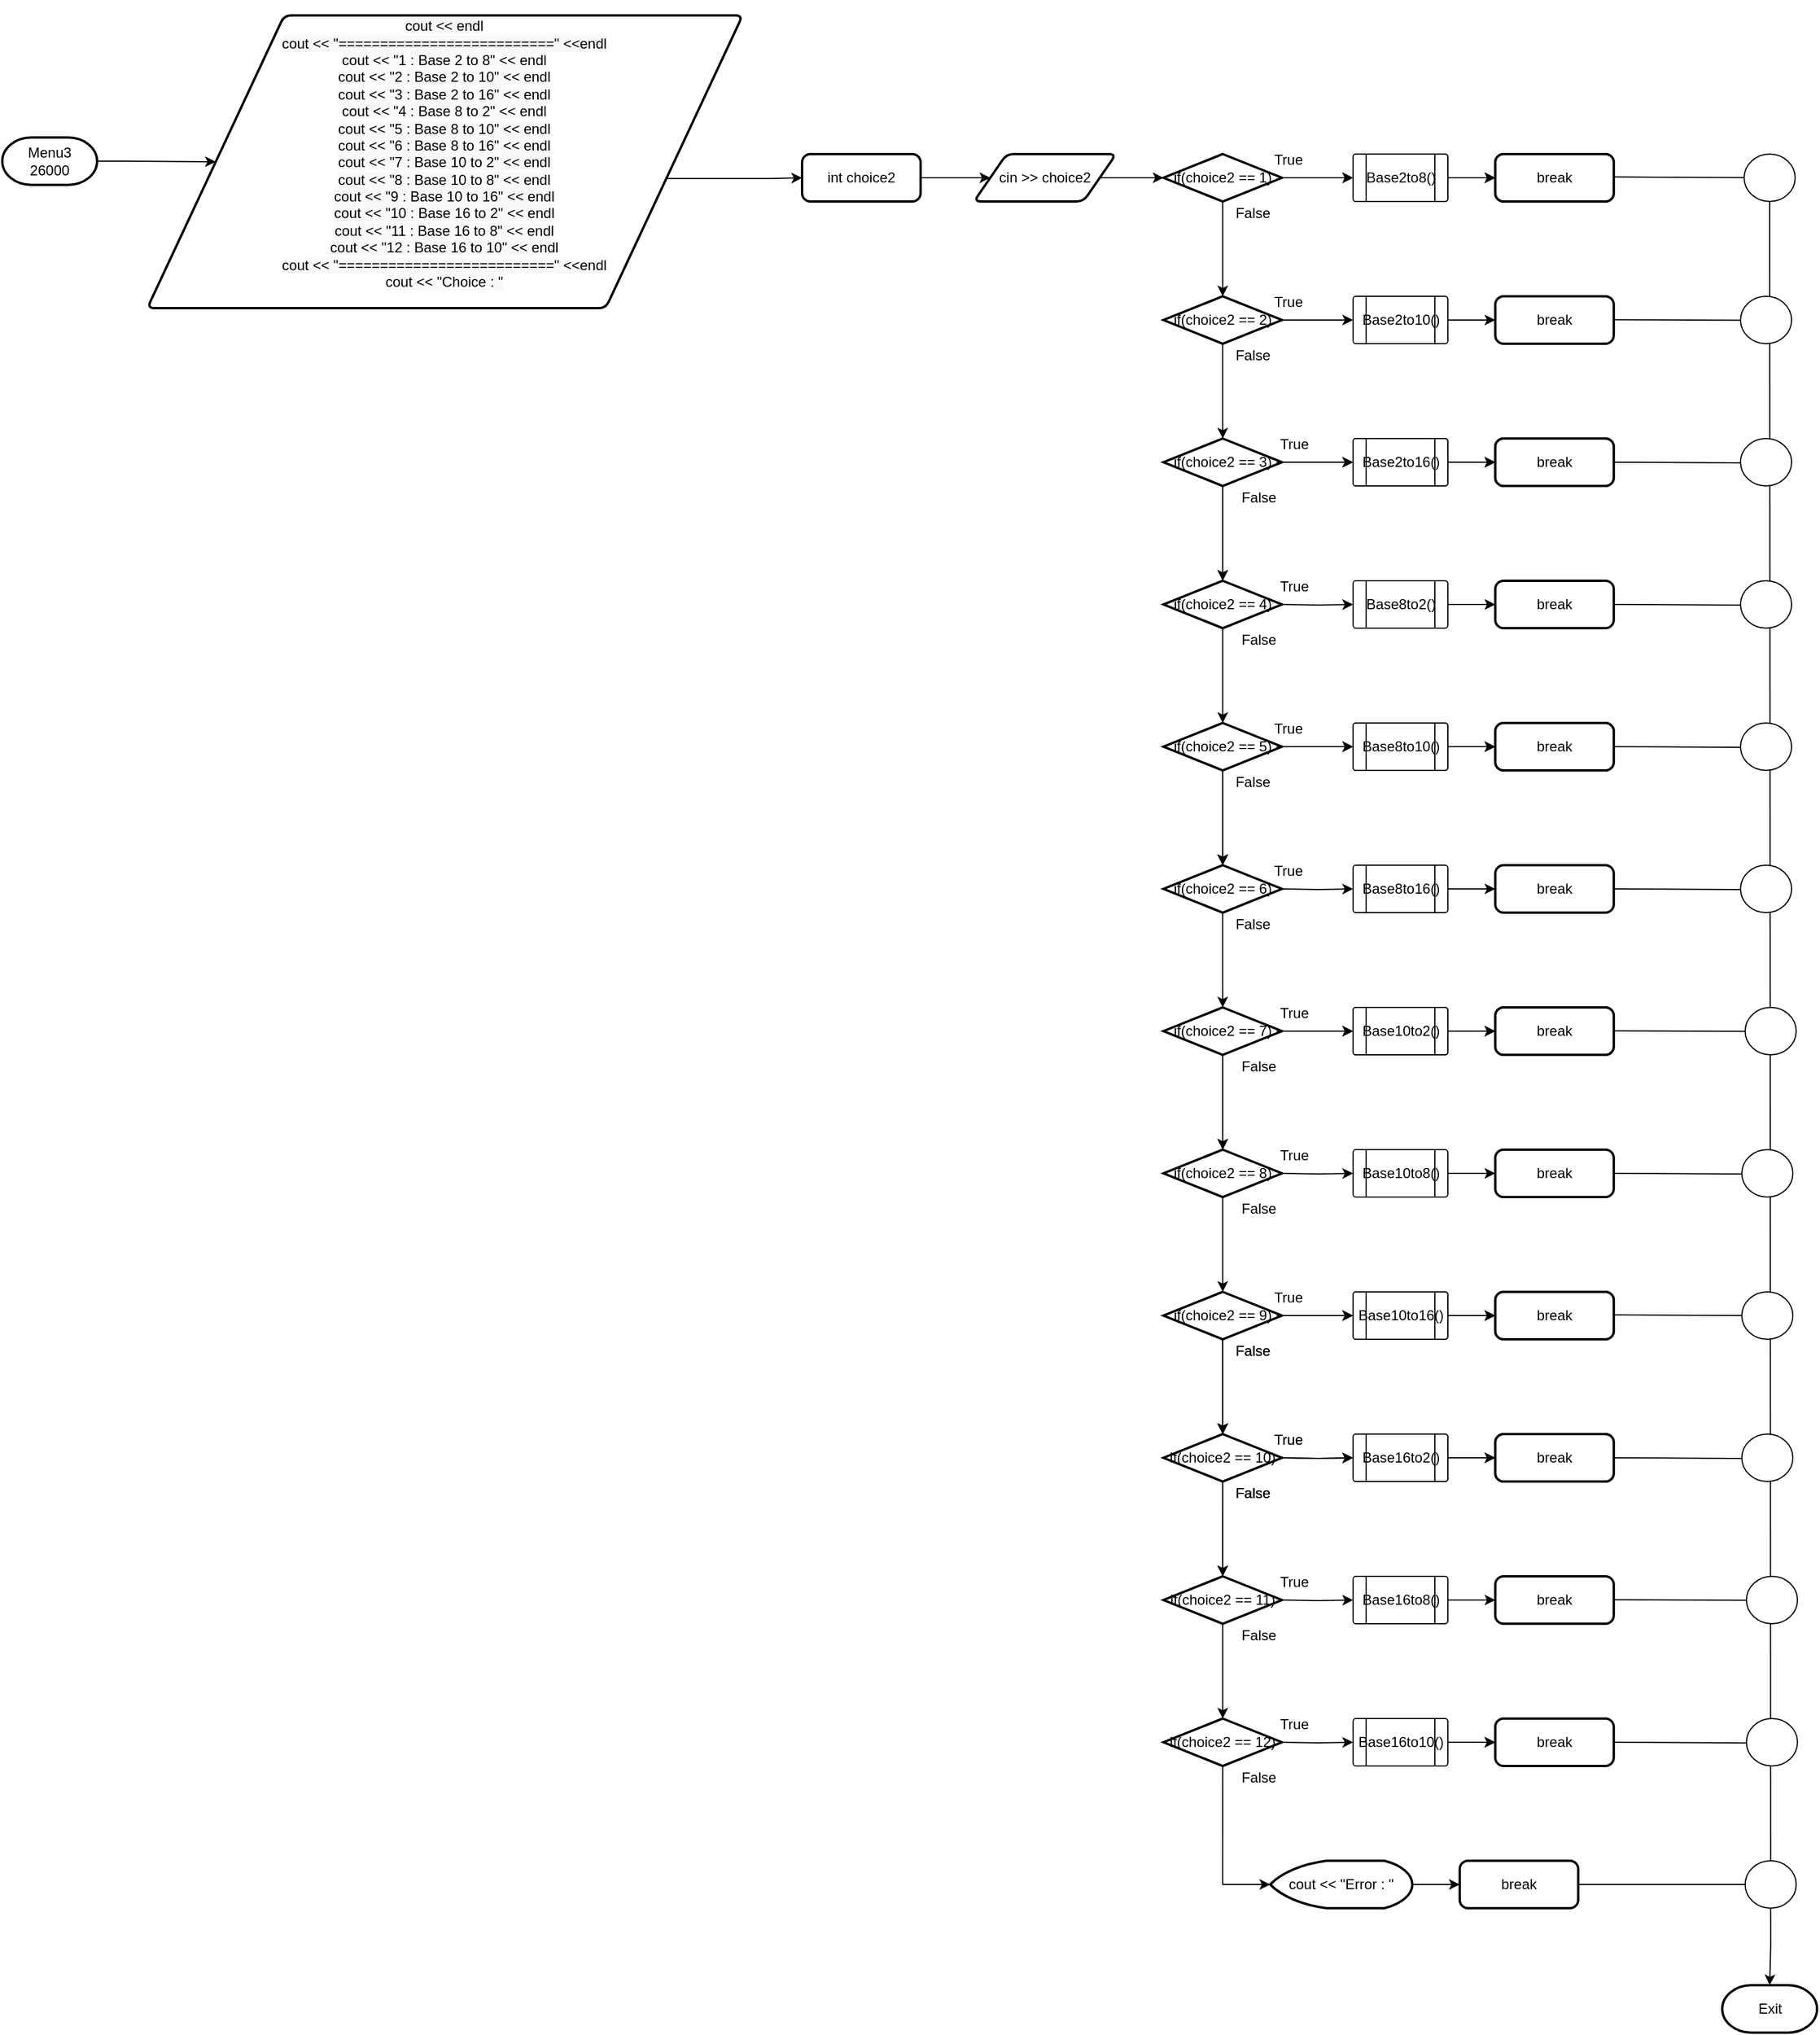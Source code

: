 <mxfile version="20.5.3" type="device"><diagram id="7h75kIDe3iaaNmMSpsNG" name="Stranica-1"><mxGraphModel dx="2307" dy="-1334" grid="1" gridSize="10" guides="1" tooltips="1" connect="1" arrows="1" fold="1" page="1" pageScale="1" pageWidth="1400" pageHeight="850" background="#ffffff" math="0" shadow="0"><root><mxCell id="0"/><mxCell id="1" parent="0"/><mxCell id="QhiEzVFPbPiU5dtbxw6i-48" value="" style="endArrow=none;html=1;rounded=0;exitX=0.5;exitY=1;exitDx=0;exitDy=0;exitPerimeter=0;entryX=0.5;entryY=0;entryDx=0;entryDy=0;entryPerimeter=0;" parent="1" source="QhiEzVFPbPiU5dtbxw6i-33" target="QhiEzVFPbPiU5dtbxw6i-45" edge="1"><mxGeometry width="50" height="50" relative="1" as="geometry"><mxPoint x="1601.24" y="3117" as="sourcePoint"/><mxPoint x="1721.24" y="3117.57" as="targetPoint"/></mxGeometry></mxCell><mxCell id="SF20Gm_P9O-nEqFnrcdF-29" value="" style="edgeStyle=orthogonalEdgeStyle;rounded=0;orthogonalLoop=1;jettySize=auto;html=1;exitX=0.874;exitY=0.557;exitDx=0;exitDy=0;exitPerimeter=0;" parent="1" source="QhiEzVFPbPiU5dtbxw6i-1" target="SF20Gm_P9O-nEqFnrcdF-28" edge="1"><mxGeometry relative="1" as="geometry"><mxPoint x="679.94" y="3027" as="sourcePoint"/></mxGeometry></mxCell><mxCell id="Jdme-filWfvuDMUTlZ3i-114" value="" style="edgeStyle=orthogonalEdgeStyle;rounded=0;orthogonalLoop=1;jettySize=auto;html=1;" parent="1" source="Jdme-filWfvuDMUTlZ3i-115" target="Jdme-filWfvuDMUTlZ3i-118" edge="1"><mxGeometry relative="1" as="geometry"/></mxCell><mxCell id="Jdme-filWfvuDMUTlZ3i-115" value="cin &amp;gt;&amp;gt; choice2" style="shape=parallelogram;html=1;strokeWidth=2;perimeter=parallelogramPerimeter;whiteSpace=wrap;rounded=1;arcSize=12;size=0.23;" parent="1" vertex="1"><mxGeometry x="914.94" y="3007" width="120" height="40" as="geometry"/></mxCell><mxCell id="Jdme-filWfvuDMUTlZ3i-116" value="" style="edgeStyle=orthogonalEdgeStyle;rounded=0;orthogonalLoop=1;jettySize=auto;html=1;" parent="1" source="Jdme-filWfvuDMUTlZ3i-118" target="Jdme-filWfvuDMUTlZ3i-120" edge="1"><mxGeometry relative="1" as="geometry"/></mxCell><mxCell id="Jdme-filWfvuDMUTlZ3i-117" value="" style="edgeStyle=orthogonalEdgeStyle;rounded=0;orthogonalLoop=1;jettySize=auto;html=1;" parent="1" source="Jdme-filWfvuDMUTlZ3i-118" target="Jdme-filWfvuDMUTlZ3i-121" edge="1"><mxGeometry relative="1" as="geometry"><Array as="points"><mxPoint x="1254.94" y="3027"/></Array></mxGeometry></mxCell><mxCell id="Jdme-filWfvuDMUTlZ3i-118" value="if(choice2 == 1)&lt;span style=&quot;color: rgba(0, 0, 0, 0); font-family: monospace; font-size: 0px; text-align: start;&quot;&gt;%3CmxGraphModel%3E%3Croot%3E%3CmxCell%20id%3D%220%22%2F%3E%3CmxCell%20id%3D%221%22%20parent%3D%220%22%2F%3E%3CmxCell%20id%3D%222%22%20value%3D%22case%201%22%20style%3D%22strokeWidth%3D2%3Bhtml%3D1%3Bshape%3Dmxgraph.flowchart.decision%3BwhiteSpace%3Dwrap%3B%22%20vertex%3D%221%22%20parent%3D%221%22%3E%3CmxGeometry%20x%3D%22630%22%20y%3D%221440%22%20width%3D%22100%22%20height%3D%2240%22%20as%3D%22geometry%22%2F%3E%3C%2FmxCell%3E%3C%2Froot%3E%3C%2FmxGraphModel%3E&lt;/span&gt;&lt;span style=&quot;color: rgba(0, 0, 0, 0); font-family: monospace; font-size: 0px; text-align: start;&quot;&gt;%3CmxGraphModel%3E%3Croot%3E%3CmxCell%20id%3D%220%22%2F%3E%3CmxCell%20id%3D%221%22%20parent%3D%220%22%2F%3E%3CmxCell%20id%3D%222%22%20value%3D%22case%201%22%20style%3D%22strokeWidth%3D2%3Bhtml%3D1%3Bshape%3Dmxgraph.flowchart.decision%3BwhiteSpace%3Dwrap%3B%22%20vertex%3D%221%22%20parent%3D%221%22%3E%3CmxGeometry%20x%3D%22630%22%20y%3D%221440%22%20width%3D%22100%22%20height%3D%2240%22%20as%3D%22geometry%22%2F%3E%3C%2FmxCell%3E%3C%2Froot%3E%3C%2FmxGraphModel%3E&lt;/span&gt;" style="strokeWidth=2;html=1;shape=mxgraph.flowchart.decision;whiteSpace=wrap;" parent="1" vertex="1"><mxGeometry x="1074.94" y="3007" width="100" height="40" as="geometry"/></mxCell><mxCell id="Jdme-filWfvuDMUTlZ3i-119" value="" style="edgeStyle=orthogonalEdgeStyle;rounded=0;orthogonalLoop=1;jettySize=auto;html=1;entryX=0.5;entryY=0;entryDx=0;entryDy=0;entryPerimeter=0;" parent="1" source="Jdme-filWfvuDMUTlZ3i-120" target="Jdme-filWfvuDMUTlZ3i-143" edge="1"><mxGeometry relative="1" as="geometry"><mxPoint x="1104.94" y="3197" as="targetPoint"/><Array as="points"><mxPoint x="1124.94" y="3227"/><mxPoint x="1124.94" y="3227"/></Array></mxGeometry></mxCell><mxCell id="Jdme-filWfvuDMUTlZ3i-120" value="if(choice2 == 2)&lt;span style=&quot;color: rgba(0, 0, 0, 0); font-family: monospace; font-size: 0px; text-align: start;&quot;&gt;%3CmxGraphModel%3E%3Croot%3E%3CmxCell%20id%3D%220%22%2F%3E%3CmxCell%20id%3D%221%22%20parent%3D%220%22%2F%3E%3CmxCell%20id%3D%222%22%20value%3D%22case%201%22%20style%3D%22strokeWidth%3D2%3Bhtml%3D1%3Bshape%3Dmxgraph.flowchart.decision%3BwhiteSpace%3Dwrap%3B%22%20vertex%3D%221%22%20parent%3D%221%22%3E%3CmxGeometry%20x%3D%22630%22%20y%3D%221440%22%20width%3D%22100%22%20height%3D%2240%22%20as%3D%22geometry%22%2F%3E%3C%2FmxCell%3E%3C%2Froot%3E%3C%2FmxGraphModel%3E&lt;/span&gt;&lt;span style=&quot;color: rgba(0, 0, 0, 0); font-family: monospace; font-size: 0px; text-align: start;&quot;&gt;%3CmxGraphModel%3E%3Croot%3E%3CmxCell%20id%3D%220%22%2F%3E%3CmxCell%20id%3D%221%22%20parent%3D%220%22%2F%3E%3CmxCell%20id%3D%222%22%20value%3D%22case%201%22%20style%3D%22strokeWidth%3D2%3Bhtml%3D1%3Bshape%3Dmxgraph.flowchart.decision%3BwhiteSpace%3Dwrap%3B%22%20vertex%3D%221%22%20parent%3D%221%22%3E%3CmxGeometry%20x%3D%22630%22%20y%3D%221440%22%20width%3D%22100%22%20height%3D%2240%22%20as%3D%22geometry%22%2F%3E%3C%2FmxCell%3E%3C%2Froot%3E%3C%2FmxGraphModel%3E)&lt;/span&gt;" style="strokeWidth=2;html=1;shape=mxgraph.flowchart.decision;whiteSpace=wrap;" parent="1" vertex="1"><mxGeometry x="1074.94" y="3127" width="100" height="40" as="geometry"/></mxCell><mxCell id="Jdme-filWfvuDMUTlZ3i-121" value="" style="verticalLabelPosition=bottom;verticalAlign=top;html=1;shape=process;whiteSpace=wrap;rounded=1;size=0.14;arcSize=6;fillColor=default;" parent="1" vertex="1"><mxGeometry x="1234.94" y="3007" width="80" height="40" as="geometry"/></mxCell><mxCell id="Jdme-filWfvuDMUTlZ3i-122" value="" style="edgeStyle=orthogonalEdgeStyle;rounded=0;orthogonalLoop=1;jettySize=auto;html=1;exitX=1;exitY=0.5;exitDx=0;exitDy=0;" parent="1" source="Jdme-filWfvuDMUTlZ3i-121" target="Jdme-filWfvuDMUTlZ3i-124" edge="1"><mxGeometry relative="1" as="geometry"><mxPoint x="1254.94" y="3097" as="sourcePoint"/></mxGeometry></mxCell><mxCell id="Jdme-filWfvuDMUTlZ3i-123" value="Plus()" style="text;html=1;align=center;verticalAlign=middle;resizable=0;points=[];autosize=1;strokeColor=none;fillColor=none;" parent="1" vertex="1"><mxGeometry x="1249.94" y="3012" width="50" height="30" as="geometry"/></mxCell><mxCell id="Jdme-filWfvuDMUTlZ3i-124" value="break" style="rounded=1;whiteSpace=wrap;html=1;absoluteArcSize=1;arcSize=14;strokeWidth=2;" parent="1" vertex="1"><mxGeometry x="1354.94" y="3007" width="100" height="40" as="geometry"/></mxCell><mxCell id="Jdme-filWfvuDMUTlZ3i-126" value="" style="edgeStyle=orthogonalEdgeStyle;rounded=0;orthogonalLoop=1;jettySize=auto;html=1;" parent="1" target="Jdme-filWfvuDMUTlZ3i-127" edge="1"><mxGeometry relative="1" as="geometry"><mxPoint x="1174.94" y="3027" as="sourcePoint"/><Array as="points"><mxPoint x="1254.94" y="3027"/></Array></mxGeometry></mxCell><mxCell id="Jdme-filWfvuDMUTlZ3i-127" value="" style="verticalLabelPosition=bottom;verticalAlign=top;html=1;shape=process;whiteSpace=wrap;rounded=1;size=0.14;arcSize=6;fillColor=default;" parent="1" vertex="1"><mxGeometry x="1234.94" y="3007" width="80" height="40" as="geometry"/></mxCell><mxCell id="Jdme-filWfvuDMUTlZ3i-128" value="" style="edgeStyle=orthogonalEdgeStyle;rounded=0;orthogonalLoop=1;jettySize=auto;html=1;exitX=1;exitY=0.5;exitDx=0;exitDy=0;" parent="1" source="Jdme-filWfvuDMUTlZ3i-127" target="Jdme-filWfvuDMUTlZ3i-130" edge="1"><mxGeometry relative="1" as="geometry"><mxPoint x="1254.94" y="3097" as="sourcePoint"/></mxGeometry></mxCell><mxCell id="Jdme-filWfvuDMUTlZ3i-129" value="Base2to8()" style="text;html=1;align=center;verticalAlign=middle;resizable=0;points=[];autosize=1;strokeColor=none;fillColor=none;" parent="1" vertex="1"><mxGeometry x="1234.94" y="3012" width="80" height="30" as="geometry"/></mxCell><mxCell id="Jdme-filWfvuDMUTlZ3i-130" value="break" style="rounded=1;whiteSpace=wrap;html=1;absoluteArcSize=1;arcSize=14;strokeWidth=2;" parent="1" vertex="1"><mxGeometry x="1354.94" y="3007" width="100" height="40" as="geometry"/></mxCell><mxCell id="Jdme-filWfvuDMUTlZ3i-131" value="" style="edgeStyle=orthogonalEdgeStyle;rounded=0;orthogonalLoop=1;jettySize=auto;html=1;exitX=1;exitY=0.5;exitDx=0;exitDy=0;exitPerimeter=0;" parent="1" source="Jdme-filWfvuDMUTlZ3i-120" target="Jdme-filWfvuDMUTlZ3i-132" edge="1"><mxGeometry relative="1" as="geometry"><mxPoint x="1174.94" y="3147" as="sourcePoint"/><Array as="points"/></mxGeometry></mxCell><mxCell id="Jdme-filWfvuDMUTlZ3i-132" value="" style="verticalLabelPosition=bottom;verticalAlign=top;html=1;shape=process;whiteSpace=wrap;rounded=1;size=0.14;arcSize=6;fillColor=default;" parent="1" vertex="1"><mxGeometry x="1234.94" y="3127" width="80" height="40" as="geometry"/></mxCell><mxCell id="Jdme-filWfvuDMUTlZ3i-133" value="" style="edgeStyle=orthogonalEdgeStyle;rounded=0;orthogonalLoop=1;jettySize=auto;html=1;exitX=1;exitY=0.5;exitDx=0;exitDy=0;" parent="1" source="Jdme-filWfvuDMUTlZ3i-132" target="Jdme-filWfvuDMUTlZ3i-135" edge="1"><mxGeometry relative="1" as="geometry"><mxPoint x="1254.94" y="3217" as="sourcePoint"/></mxGeometry></mxCell><mxCell id="Jdme-filWfvuDMUTlZ3i-134" value="Base2to10()" style="text;html=1;align=center;verticalAlign=middle;resizable=0;points=[];autosize=1;strokeColor=none;fillColor=none;" parent="1" vertex="1"><mxGeometry x="1229.94" y="3132" width="90" height="30" as="geometry"/></mxCell><mxCell id="Jdme-filWfvuDMUTlZ3i-135" value="break" style="rounded=1;whiteSpace=wrap;html=1;absoluteArcSize=1;arcSize=14;strokeWidth=2;" parent="1" vertex="1"><mxGeometry x="1354.94" y="3127" width="100" height="40" as="geometry"/></mxCell><mxCell id="Jdme-filWfvuDMUTlZ3i-137" value="True" style="text;html=1;align=center;verticalAlign=middle;resizable=0;points=[];autosize=1;strokeColor=none;fillColor=none;" parent="1" vertex="1"><mxGeometry x="1154.94" y="2997" width="50" height="30" as="geometry"/></mxCell><mxCell id="Jdme-filWfvuDMUTlZ3i-138" value="True" style="text;html=1;align=center;verticalAlign=middle;resizable=0;points=[];autosize=1;strokeColor=none;fillColor=none;" parent="1" vertex="1"><mxGeometry x="1154.94" y="3117" width="50" height="30" as="geometry"/></mxCell><mxCell id="Jdme-filWfvuDMUTlZ3i-139" value="False" style="text;html=1;align=center;verticalAlign=middle;resizable=0;points=[];autosize=1;strokeColor=none;fillColor=none;" parent="1" vertex="1"><mxGeometry x="1124.94" y="3042" width="50" height="30" as="geometry"/></mxCell><mxCell id="Jdme-filWfvuDMUTlZ3i-140" value="False" style="text;html=1;align=center;verticalAlign=middle;resizable=0;points=[];autosize=1;strokeColor=none;fillColor=none;" parent="1" vertex="1"><mxGeometry x="1124.94" y="3162" width="50" height="30" as="geometry"/></mxCell><mxCell id="Jdme-filWfvuDMUTlZ3i-142" value="" style="edgeStyle=orthogonalEdgeStyle;rounded=0;orthogonalLoop=1;jettySize=auto;html=1;" parent="1" source="Jdme-filWfvuDMUTlZ3i-143" target="Jdme-filWfvuDMUTlZ3i-145" edge="1"><mxGeometry relative="1" as="geometry"/></mxCell><mxCell id="Jdme-filWfvuDMUTlZ3i-143" value="if(choice2 == 3)&lt;span style=&quot;color: rgba(0, 0, 0, 0); font-family: monospace; font-size: 0px; text-align: start;&quot;&gt;%3CmxGraphModel%3E%3Croot%3E%3CmxCell%20id%3D%220%22%2F%3E%3CmxCell%20id%3D%221%22%20parent%3D%220%22%2F%3E%3CmxCell%20id%3D%222%22%20value%3D%22case%201%22%20style%3D%22strokeWidth%3D2%3Bhtml%3D1%3Bshape%3Dmxgraph.flowchart.decision%3BwhiteSpace%3Dwrap%3B%22%20vertex%3D%221%22%20parent%3D%221%22%3E%3CmxGeometry%20x%3D%22630%22%20y%3D%221440%22%20width%3D%22100%22%20height%3D%2240%22%20as%3D%22geometry%22%2F%3E%3C%2FmxCell%3E%3C%2Froot%3E%3C%2FmxGraphModel%3E&lt;/span&gt;&lt;span style=&quot;color: rgba(0, 0, 0, 0); font-family: monospace; font-size: 0px; text-align: start;&quot;&gt;%3CmxGraphModel%3E%3Croot%3E%3CmxCell%20id%3D%220%22%2F%3E%3CmxCell%20id%3D%221%22%20parent%3D%220%22%2F%3E%3CmxCell%20id%3D%222%22%20value%3D%22case%201%22%20style%3D%22strokeWidth%3D2%3Bhtml%3D1%3Bshape%3Dmxgraph.flowchart.decision%3BwhiteSpace%3Dwrap%3B%22%20vertex%3D%221%22%20parent%3D%221%22%3E%3CmxGeometry%20x%3D%22630%22%20y%3D%221440%22%20width%3D%22100%22%20height%3D%2240%22%20as%3D%22geometry%22%2F%3E%3C%2FmxCell%3E%3C%2Froot%3E%3C%2FmxGraphModel%3E)&lt;/span&gt;" style="strokeWidth=2;html=1;shape=mxgraph.flowchart.decision;whiteSpace=wrap;" parent="1" vertex="1"><mxGeometry x="1074.94" y="3247" width="100" height="40" as="geometry"/></mxCell><mxCell id="Jdme-filWfvuDMUTlZ3i-144" value="" style="edgeStyle=orthogonalEdgeStyle;rounded=0;orthogonalLoop=1;jettySize=auto;html=1;entryX=0.5;entryY=0;entryDx=0;entryDy=0;entryPerimeter=0;" parent="1" source="Jdme-filWfvuDMUTlZ3i-145" target="Jdme-filWfvuDMUTlZ3i-147" edge="1"><mxGeometry relative="1" as="geometry"/></mxCell><mxCell id="Jdme-filWfvuDMUTlZ3i-145" value="if(choice2 == 4)&lt;span style=&quot;color: rgba(0, 0, 0, 0); font-family: monospace; font-size: 0px; text-align: start;&quot;&gt;%3CmxGraphModel%3E%3Croot%3E%3CmxCell%20id%3D%220%22%2F%3E%3CmxCell%20id%3D%221%22%20parent%3D%220%22%2F%3E%3CmxCell%20id%3D%222%22%20value%3D%22case%201%22%20style%3D%22strokeWidth%3D2%3Bhtml%3D1%3Bshape%3Dmxgraph.flowchart.decision%3BwhiteSpace%3Dwrap%3B%22%20vertex%3D%221%22%20parent%3D%221%22%3E%3CmxGeometry%20x%3D%22630%22%20y%3D%221440%22%20width%3D%22100%22%20height%3D%2240%22%20as%3D%22geometry%22%2F%3E%3C%2FmxCell%3E%3C%2Froot%3E%3C%2FmxGraphModel%3E&lt;/span&gt;&lt;span style=&quot;color: rgba(0, 0, 0, 0); font-family: monospace; font-size: 0px; text-align: start;&quot;&gt;%3CmxGraphModel%3E%3Croot%3E%3CmxCell%20id%3D%220%22%2F%3E%3CmxCell%20id%3D%221%22%20parent%3D%220%22%2F%3E%3CmxCell%20id%3D%222%22%20value%3D%22case%201%22%20style%3D%22strokeWidth%3D2%3Bhtml%3D1%3Bshape%3Dmxgraph.flowchart.decision%3BwhiteSpace%3Dwrap%3B%22%20vertex%3D%221%22%20parent%3D%221%22%3E%3CmxGeometry%20x%3D%22630%22%20y%3D%221440%22%20width%3D%22100%22%20height%3D%2240%22%20as%3D%22geometry%22%2F%3E%3C%2FmxCell%3E%3C%2Froot%3E%3C%2FmxGraphModel%3E)&lt;/span&gt;" style="strokeWidth=2;html=1;shape=mxgraph.flowchart.decision;whiteSpace=wrap;" parent="1" vertex="1"><mxGeometry x="1074.94" y="3367" width="100" height="40" as="geometry"/></mxCell><mxCell id="Jdme-filWfvuDMUTlZ3i-146" value="" style="edgeStyle=orthogonalEdgeStyle;rounded=0;orthogonalLoop=1;jettySize=auto;html=1;" parent="1" source="Jdme-filWfvuDMUTlZ3i-147" target="Jdme-filWfvuDMUTlZ3i-149" edge="1"><mxGeometry relative="1" as="geometry"/></mxCell><mxCell id="Jdme-filWfvuDMUTlZ3i-147" value="if(choice2 == 5)&lt;span style=&quot;color: rgba(0, 0, 0, 0); font-family: monospace; font-size: 0px; text-align: start;&quot;&gt;%3CmxGraphModel%3E%3Croot%3E%3CmxCell%20id%3D%220%22%2F%3E%3CmxCell%20id%3D%221%22%20parent%3D%220%22%2F%3E%3CmxCell%20id%3D%222%22%20value%3D%22case%201%22%20style%3D%22strokeWidth%3D2%3Bhtml%3D1%3Bshape%3Dmxgraph.flowchart.decision%3BwhiteSpace%3Dwrap%3B%22%20vertex%3D%221%22%20parent%3D%221%22%3E%3CmxGeometry%20x%3D%22630%22%20y%3D%221440%22%20width%3D%22100%22%20height%3D%2240%22%20as%3D%22geometry%22%2F%3E%3C%2FmxCell%3E%3C%2Froot%3E%3C%2FmxGraphModel%3E&lt;/span&gt;&lt;span style=&quot;color: rgba(0, 0, 0, 0); font-family: monospace; font-size: 0px; text-align: start;&quot;&gt;%3CmxGraphModel%3E%3Croot%3E%3CmxCell%20id%3D%220%22%2F%3E%3CmxCell%20id%3D%221%22%20parent%3D%220%22%2F%3E%3CmxCell%20id%3D%222%22%20value%3D%22case%201%22%20style%3D%22strokeWidth%3D2%3Bhtml%3D1%3Bshape%3Dmxgraph.flowchart.decision%3BwhiteSpace%3Dwrap%3B%22%20vertex%3D%221%22%20parent%3D%221%22%3E%3CmxGeometry%20x%3D%22630%22%20y%3D%221440%22%20width%3D%22100%22%20height%3D%2240%22%20as%3D%22geometry%22%2F%3E%3C%2FmxCell%3E%3C%2Froot%3E%3C%2FmxGraphModel%3E&lt;/span&gt;" style="strokeWidth=2;html=1;shape=mxgraph.flowchart.decision;whiteSpace=wrap;" parent="1" vertex="1"><mxGeometry x="1074.94" y="3487" width="100" height="40" as="geometry"/></mxCell><mxCell id="Jdme-filWfvuDMUTlZ3i-148" value="" style="edgeStyle=orthogonalEdgeStyle;rounded=0;orthogonalLoop=1;jettySize=auto;html=1;entryX=0.5;entryY=0;entryDx=0;entryDy=0;entryPerimeter=0;" parent="1" source="Jdme-filWfvuDMUTlZ3i-149" target="Jdme-filWfvuDMUTlZ3i-154" edge="1"><mxGeometry relative="1" as="geometry"><mxPoint x="1104.94" y="3677" as="targetPoint"/><Array as="points"><mxPoint x="1124.94" y="3707"/><mxPoint x="1124.94" y="3707"/></Array></mxGeometry></mxCell><mxCell id="Jdme-filWfvuDMUTlZ3i-149" value="if(choice2 == 6)&lt;span style=&quot;color: rgba(0, 0, 0, 0); font-family: monospace; font-size: 0px; text-align: start;&quot;&gt;%3CmxGraphModel%3E%3Croot%3E%3CmxCell%20id%3D%220%22%2F%3E%3CmxCell%20id%3D%221%22%20parent%3D%220%22%2F%3E%3CmxCell%20id%3D%222%22%20value%3D%22case%201%22%20style%3D%22strokeWidth%3D2%3Bhtml%3D1%3Bshape%3Dmxgraph.flowchart.decision%3BwhiteSpace%3Dwrap%3B%22%20vertex%3D%221%22%20parent%3D%221%22%3E%3CmxGeometry%20x%3D%22630%22%20y%3D%221440%22%20width%3D%22100%22%20height%3D%2240%22%20as%3D%22geometry%22%2F%3E%3C%2FmxCell%3E%3C%2Froot%3E%3C%2FmxGraphModel%3E&lt;/span&gt;&lt;span style=&quot;color: rgba(0, 0, 0, 0); font-family: monospace; font-size: 0px; text-align: start;&quot;&gt;%3CmxGraphModel%3E%3Croot%3E%3CmxCell%20id%3D%220%22%2F%3E%3CmxCell%20id%3D%221%22%20parent%3D%220%22%2F%3E%3CmxCell%20id%3D%222%22%20value%3D%22case%201%22%20style%3D%22strokeWidth%3D2%3Bhtml%3D1%3Bshape%3Dmxgraph.flowchart.decision%3BwhiteSpace%3Dwrap%3B%22%20vertex%3D%221%22%20parent%3D%221%22%3E%3CmxGeometry%20x%3D%22630%22%20y%3D%221440%22%20width%3D%22100%22%20height%3D%2240%22%20as%3D%22geometry%22%2F%3E%3C%2FmxCell%3E%3C%2Froot%3E%3C%2FmxGraphModel%3E)&lt;/span&gt;" style="strokeWidth=2;html=1;shape=mxgraph.flowchart.decision;whiteSpace=wrap;" parent="1" vertex="1"><mxGeometry x="1074.94" y="3607" width="100" height="40" as="geometry"/></mxCell><mxCell id="Jdme-filWfvuDMUTlZ3i-150" value="True" style="text;html=1;align=center;verticalAlign=middle;resizable=0;points=[];autosize=1;strokeColor=none;fillColor=none;" parent="1" vertex="1"><mxGeometry x="1154.94" y="3477" width="50" height="30" as="geometry"/></mxCell><mxCell id="Jdme-filWfvuDMUTlZ3i-151" value="True" style="text;html=1;align=center;verticalAlign=middle;resizable=0;points=[];autosize=1;strokeColor=none;fillColor=none;" parent="1" vertex="1"><mxGeometry x="1154.94" y="3597" width="50" height="30" as="geometry"/></mxCell><mxCell id="Jdme-filWfvuDMUTlZ3i-152" value="False" style="text;html=1;align=center;verticalAlign=middle;resizable=0;points=[];autosize=1;strokeColor=none;fillColor=none;" parent="1" vertex="1"><mxGeometry x="1124.94" y="3522" width="50" height="30" as="geometry"/></mxCell><mxCell id="Jdme-filWfvuDMUTlZ3i-153" value="False" style="text;html=1;align=center;verticalAlign=middle;resizable=0;points=[];autosize=1;strokeColor=none;fillColor=none;" parent="1" vertex="1"><mxGeometry x="1124.94" y="3642" width="50" height="30" as="geometry"/></mxCell><mxCell id="Jdme-filWfvuDMUTlZ3i-154" value="if(choice2 == 7)&lt;span style=&quot;color: rgba(0, 0, 0, 0); font-family: monospace; font-size: 0px; text-align: start;&quot;&gt;%3CmxGraphModel%3E%3Croot%3E%3CmxCell%20id%3D%220%22%2F%3E%3CmxCell%20id%3D%221%22%20parent%3D%220%22%2F%3E%3CmxCell%20id%3D%222%22%20value%3D%22case%201%22%20style%3D%22strokeWidth%3D2%3Bhtml%3D1%3Bshape%3Dmxgraph.flowchart.decision%3BwhiteSpace%3Dwrap%3B%22%20vertex%3D%221%22%20parent%3D%221%22%3E%3CmxGeometry%20x%3D%22630%22%20y%3D%221440%22%20width%3D%22100%22%20height%3D%2240%22%20as%3D%22geometry%22%2F%3E%3C%2FmxCell%3E%3C%2Froot%3E%3C%2FmxGraphModel%3E&lt;/span&gt;&lt;span style=&quot;color: rgba(0, 0, 0, 0); font-family: monospace; font-size: 0px; text-align: start;&quot;&gt;%3CmxGraphModel%3E%3Croot%3E%3CmxCell%20id%3D%220%22%2F%3E%3CmxCell%20id%3D%221%22%20parent%3D%220%22%2F%3E%3CmxCell%20id%3D%222%22%20value%3D%22case%201%22%20style%3D%22strokeWidth%3D2%3Bhtml%3D1%3Bshape%3Dmxgraph.flowchart.decision%3BwhiteSpace%3Dwrap%3B%22%20vertex%3D%221%22%20parent%3D%221%22%3E%3CmxGeometry%20x%3D%22630%22%20y%3D%221440%22%20width%3D%22100%22%20height%3D%2240%22%20as%3D%22geometry%22%2F%3E%3C%2FmxCell%3E%3C%2Froot%3E%3C%2FmxGraphModel%3E)&lt;/span&gt;" style="strokeWidth=2;html=1;shape=mxgraph.flowchart.decision;whiteSpace=wrap;" parent="1" vertex="1"><mxGeometry x="1074.94" y="3727" width="100" height="40" as="geometry"/></mxCell><mxCell id="Jdme-filWfvuDMUTlZ3i-155" value="if(choice2 == 8)&lt;span style=&quot;color: rgba(0, 0, 0, 0); font-family: monospace; font-size: 0px; text-align: start;&quot;&gt;%3CmxGraphModel%3E%3Croot%3E%3CmxCell%20id%3D%220%22%2F%3E%3CmxCell%20id%3D%221%22%20parent%3D%220%22%2F%3E%3CmxCell%20id%3D%222%22%20value%3D%22case%201%22%20style%3D%22strokeWidth%3D2%3Bhtml%3D1%3Bshape%3Dmxgraph.flowchart.decision%3BwhiteSpace%3Dwrap%3B%22%20vertex%3D%221%22%20parent%3D%221%22%3E%3CmxGeometry%20x%3D%22630%22%20y%3D%221440%22%20width%3D%22100%22%20height%3D%2240%22%20as%3D%22geometry%22%2F%3E%3C%2FmxCell%3E%3C%2Froot%3E%3C%2FmxGraphModel%3E&lt;/span&gt;&lt;span style=&quot;color: rgba(0, 0, 0, 0); font-family: monospace; font-size: 0px; text-align: start;&quot;&gt;%3CmxGraphModel%3E%3Croot%3E%3CmxCell%20id%3D%220%22%2F%3E%3CmxCell%20id%3D%221%22%20parent%3D%220%22%2F%3E%3CmxCell%20id%3D%222%22%20value%3D%22case%201%22%20style%3D%22strokeWidth%3D2%3Bhtml%3D1%3Bshape%3Dmxgraph.flowchart.decision%3BwhiteSpace%3Dwrap%3B%22%20vertex%3D%221%22%20parent%3D%221%22%3E%3CmxGeometry%20x%3D%22630%22%20y%3D%221440%22%20width%3D%22100%22%20height%3D%2240%22%20as%3D%22geometry%22%2F%3E%3C%2FmxCell%3E%3C%2Froot%3E%3C%2FmxGraphModel%3E)&lt;/span&gt;" style="strokeWidth=2;html=1;shape=mxgraph.flowchart.decision;whiteSpace=wrap;" parent="1" vertex="1"><mxGeometry x="1074.94" y="3847" width="100" height="40" as="geometry"/></mxCell><mxCell id="Jdme-filWfvuDMUTlZ3i-156" value="" style="edgeStyle=orthogonalEdgeStyle;rounded=0;orthogonalLoop=1;jettySize=auto;html=1;" parent="1" edge="1"><mxGeometry relative="1" as="geometry"><mxPoint x="1124.94" y="3287" as="sourcePoint"/><mxPoint x="1124.94" y="3367" as="targetPoint"/></mxGeometry></mxCell><mxCell id="Jdme-filWfvuDMUTlZ3i-157" value="" style="edgeStyle=orthogonalEdgeStyle;rounded=0;orthogonalLoop=1;jettySize=auto;html=1;" parent="1" target="Jdme-filWfvuDMUTlZ3i-158" edge="1"><mxGeometry relative="1" as="geometry"><Array as="points"><mxPoint x="1254.94" y="3267"/></Array><mxPoint x="1174.94" y="3267" as="sourcePoint"/></mxGeometry></mxCell><mxCell id="Jdme-filWfvuDMUTlZ3i-158" value="" style="verticalLabelPosition=bottom;verticalAlign=top;html=1;shape=process;whiteSpace=wrap;rounded=1;size=0.14;arcSize=6;fillColor=default;" parent="1" vertex="1"><mxGeometry x="1234.94" y="3247" width="80" height="40" as="geometry"/></mxCell><mxCell id="Jdme-filWfvuDMUTlZ3i-159" value="" style="edgeStyle=orthogonalEdgeStyle;rounded=0;orthogonalLoop=1;jettySize=auto;html=1;exitX=1;exitY=0.5;exitDx=0;exitDy=0;" parent="1" source="Jdme-filWfvuDMUTlZ3i-158" target="Jdme-filWfvuDMUTlZ3i-161" edge="1"><mxGeometry relative="1" as="geometry"><mxPoint x="1254.94" y="3337" as="sourcePoint"/></mxGeometry></mxCell><mxCell id="Jdme-filWfvuDMUTlZ3i-160" value="Plus()" style="text;html=1;align=center;verticalAlign=middle;resizable=0;points=[];autosize=1;strokeColor=none;fillColor=none;" parent="1" vertex="1"><mxGeometry x="1249.94" y="3252" width="50" height="30" as="geometry"/></mxCell><mxCell id="Jdme-filWfvuDMUTlZ3i-161" value="break" style="rounded=1;whiteSpace=wrap;html=1;absoluteArcSize=1;arcSize=14;strokeWidth=2;" parent="1" vertex="1"><mxGeometry x="1354.94" y="3247" width="100" height="40" as="geometry"/></mxCell><mxCell id="Jdme-filWfvuDMUTlZ3i-163" value="" style="edgeStyle=orthogonalEdgeStyle;rounded=0;orthogonalLoop=1;jettySize=auto;html=1;exitX=0.961;exitY=0.533;exitDx=0;exitDy=0;exitPerimeter=0;" parent="1" source="Jdme-filWfvuDMUTlZ3i-143" target="Jdme-filWfvuDMUTlZ3i-164" edge="1"><mxGeometry relative="1" as="geometry"><mxPoint x="1174.94" y="3267" as="sourcePoint"/><Array as="points"><mxPoint x="1170.94" y="3267"/></Array></mxGeometry></mxCell><mxCell id="Jdme-filWfvuDMUTlZ3i-164" value="" style="verticalLabelPosition=bottom;verticalAlign=top;html=1;shape=process;whiteSpace=wrap;rounded=1;size=0.14;arcSize=6;fillColor=default;" parent="1" vertex="1"><mxGeometry x="1234.94" y="3247" width="80" height="40" as="geometry"/></mxCell><mxCell id="Jdme-filWfvuDMUTlZ3i-165" value="" style="edgeStyle=orthogonalEdgeStyle;rounded=0;orthogonalLoop=1;jettySize=auto;html=1;exitX=1;exitY=0.5;exitDx=0;exitDy=0;" parent="1" source="Jdme-filWfvuDMUTlZ3i-164" target="Jdme-filWfvuDMUTlZ3i-167" edge="1"><mxGeometry relative="1" as="geometry"><mxPoint x="1254.94" y="3337" as="sourcePoint"/></mxGeometry></mxCell><mxCell id="Jdme-filWfvuDMUTlZ3i-166" value="Base2to16()" style="text;html=1;align=center;verticalAlign=middle;resizable=0;points=[];autosize=1;strokeColor=none;fillColor=none;" parent="1" vertex="1"><mxGeometry x="1229.94" y="3252" width="90" height="30" as="geometry"/></mxCell><mxCell id="Jdme-filWfvuDMUTlZ3i-167" value="break" style="rounded=1;whiteSpace=wrap;html=1;absoluteArcSize=1;arcSize=14;strokeWidth=2;" parent="1" vertex="1"><mxGeometry x="1354.94" y="3247" width="100" height="40" as="geometry"/></mxCell><mxCell id="Jdme-filWfvuDMUTlZ3i-168" value="" style="edgeStyle=orthogonalEdgeStyle;rounded=0;orthogonalLoop=1;jettySize=auto;html=1;exitX=1;exitY=0.5;exitDx=0;exitDy=0;exitPerimeter=0;" parent="1" target="Jdme-filWfvuDMUTlZ3i-169" edge="1"><mxGeometry relative="1" as="geometry"><mxPoint x="1174.94" y="3387" as="sourcePoint"/><Array as="points"/></mxGeometry></mxCell><mxCell id="Jdme-filWfvuDMUTlZ3i-169" value="" style="verticalLabelPosition=bottom;verticalAlign=top;html=1;shape=process;whiteSpace=wrap;rounded=1;size=0.14;arcSize=6;fillColor=default;" parent="1" vertex="1"><mxGeometry x="1234.94" y="3367" width="80" height="40" as="geometry"/></mxCell><mxCell id="Jdme-filWfvuDMUTlZ3i-170" value="" style="edgeStyle=orthogonalEdgeStyle;rounded=0;orthogonalLoop=1;jettySize=auto;html=1;exitX=1;exitY=0.5;exitDx=0;exitDy=0;" parent="1" source="Jdme-filWfvuDMUTlZ3i-169" target="Jdme-filWfvuDMUTlZ3i-172" edge="1"><mxGeometry relative="1" as="geometry"><mxPoint x="1254.94" y="3457" as="sourcePoint"/></mxGeometry></mxCell><mxCell id="Jdme-filWfvuDMUTlZ3i-171" value="Base8to2()" style="text;html=1;align=center;verticalAlign=middle;resizable=0;points=[];autosize=1;strokeColor=none;fillColor=none;" parent="1" vertex="1"><mxGeometry x="1234.94" y="3372" width="80" height="30" as="geometry"/></mxCell><mxCell id="Jdme-filWfvuDMUTlZ3i-172" value="break" style="rounded=1;whiteSpace=wrap;html=1;absoluteArcSize=1;arcSize=14;strokeWidth=2;" parent="1" vertex="1"><mxGeometry x="1354.94" y="3367" width="100" height="40" as="geometry"/></mxCell><mxCell id="Jdme-filWfvuDMUTlZ3i-174" value="" style="edgeStyle=orthogonalEdgeStyle;rounded=0;orthogonalLoop=1;jettySize=auto;html=1;" parent="1" source="Jdme-filWfvuDMUTlZ3i-175" target="Jdme-filWfvuDMUTlZ3i-177" edge="1"><mxGeometry relative="1" as="geometry"/></mxCell><mxCell id="Jdme-filWfvuDMUTlZ3i-175" value="if(choice2 == 9)&lt;span style=&quot;color: rgba(0, 0, 0, 0); font-family: monospace; font-size: 0px; text-align: start;&quot;&gt;%3CmxGraphModel%3E%3Croot%3E%3CmxCell%20id%3D%220%22%2F%3E%3CmxCell%20id%3D%221%22%20parent%3D%220%22%2F%3E%3CmxCell%20id%3D%222%22%20value%3D%22case%201%22%20style%3D%22strokeWidth%3D2%3Bhtml%3D1%3Bshape%3Dmxgraph.flowchart.decision%3BwhiteSpace%3Dwrap%3B%22%20vertex%3D%221%22%20parent%3D%221%22%3E%3CmxGeometry%20x%3D%22630%22%20y%3D%221440%22%20width%3D%22100%22%20height%3D%2240%22%20as%3D%22geometry%22%2F%3E%3C%2FmxCell%3E%3C%2Froot%3E%3C%2FmxGraphModel%3E&lt;/span&gt;&lt;span style=&quot;color: rgba(0, 0, 0, 0); font-family: monospace; font-size: 0px; text-align: start;&quot;&gt;%3CmxGraphModel%3E%3Croot%3E%3CmxCell%20id%3D%220%22%2F%3E%3CmxCell%20id%3D%221%22%20parent%3D%220%22%2F%3E%3CmxCell%20id%3D%222%22%20value%3D%22case%201%22%20style%3D%22strokeWidth%3D2%3Bhtml%3D1%3Bshape%3Dmxgraph.flowchart.decision%3BwhiteSpace%3Dwrap%3B%22%20vertex%3D%221%22%20parent%3D%221%22%3E%3CmxGeometry%20x%3D%22630%22%20y%3D%221440%22%20width%3D%22100%22%20height%3D%2240%22%20as%3D%22geometry%22%2F%3E%3C%2FmxCell%3E%3C%2Froot%3E%3C%2FmxGraphModel%3E&lt;/span&gt;" style="strokeWidth=2;html=1;shape=mxgraph.flowchart.decision;whiteSpace=wrap;" parent="1" vertex="1"><mxGeometry x="1074.94" y="3967" width="100" height="40" as="geometry"/></mxCell><mxCell id="Jdme-filWfvuDMUTlZ3i-176" value="" style="edgeStyle=orthogonalEdgeStyle;rounded=0;orthogonalLoop=1;jettySize=auto;html=1;entryX=0.5;entryY=0;entryDx=0;entryDy=0;entryPerimeter=0;" parent="1" source="Jdme-filWfvuDMUTlZ3i-177" target="Jdme-filWfvuDMUTlZ3i-181" edge="1"><mxGeometry relative="1" as="geometry"><mxPoint x="1104.94" y="4157" as="targetPoint"/><Array as="points"><mxPoint x="1124.94" y="4187"/><mxPoint x="1124.94" y="4187"/></Array></mxGeometry></mxCell><mxCell id="Jdme-filWfvuDMUTlZ3i-177" value="if(choice2 == 10)&lt;span style=&quot;color: rgba(0, 0, 0, 0); font-family: monospace; font-size: 0px; text-align: start;&quot;&gt;%3CmxGraphModel%3E%3Croot%3E%3CmxCell%20id%3D%220%22%2F%3E%3CmxCell%20id%3D%221%22%20parent%3D%220%22%2F%3E%3CmxCell%20id%3D%222%22%20value%3D%22case%201%22%20style%3D%22strokeWidth%3D2%3Bhtml%3D1%3Bshape%3Dmxgraph.flowchart.decision%3BwhiteSpace%3Dwrap%3B%22%20vertex%3D%221%22%20parent%3D%221%22%3E%3CmxGeometry%20x%3D%22630%22%20y%3D%221440%22%20width%3D%22100%22%20height%3D%2240%22%20as%3D%22geometry%22%2F%3E%3C%2FmxCell%3E%3C%2Froot%3E%3C%2FmxGraphModel%3E&lt;/span&gt;&lt;span style=&quot;color: rgba(0, 0, 0, 0); font-family: monospace; font-size: 0px; text-align: start;&quot;&gt;%3CmxGraphModel%3E%3Croot%3E%3CmxCell%20id%3D%220%22%2F%3E%3CmxCell%20id%3D%221%22%20parent%3D%220%22%2F%3E%3CmxCell%20id%3D%222%22%20value%3D%22case%201%22%20style%3D%22strokeWidth%3D2%3Bhtml%3D1%3Bshape%3Dmxgraph.flowchart.decision%3BwhiteSpace%3Dwrap%3B%22%20vertex%3D%221%22%20parent%3D%221%22%3E%3CmxGeometry%20x%3D%22630%22%20y%3D%221440%22%20width%3D%22100%22%20height%3D%2240%22%20as%3D%22geometry%22%2F%3E%3C%2FmxCell%3E%3C%2Froot%3E%3C%2FmxGraphModel%3E)&lt;/span&gt;" style="strokeWidth=2;html=1;shape=mxgraph.flowchart.decision;whiteSpace=wrap;" parent="1" vertex="1"><mxGeometry x="1074.94" y="4087" width="100" height="40" as="geometry"/></mxCell><mxCell id="Jdme-filWfvuDMUTlZ3i-178" value="False" style="text;html=1;align=center;verticalAlign=middle;resizable=0;points=[];autosize=1;strokeColor=none;fillColor=none;" parent="1" vertex="1"><mxGeometry x="1124.94" y="4002" width="50" height="30" as="geometry"/></mxCell><mxCell id="Jdme-filWfvuDMUTlZ3i-179" value="False" style="text;html=1;align=center;verticalAlign=middle;resizable=0;points=[];autosize=1;strokeColor=none;fillColor=none;" parent="1" vertex="1"><mxGeometry x="1124.94" y="4122" width="50" height="30" as="geometry"/></mxCell><mxCell id="Jdme-filWfvuDMUTlZ3i-180" value="" style="edgeStyle=orthogonalEdgeStyle;rounded=0;orthogonalLoop=1;jettySize=auto;html=1;" parent="1" source="Jdme-filWfvuDMUTlZ3i-181" target="Jdme-filWfvuDMUTlZ3i-182" edge="1"><mxGeometry relative="1" as="geometry"/></mxCell><mxCell id="Jdme-filWfvuDMUTlZ3i-181" value="if(choice2 == 11)&lt;span style=&quot;color: rgba(0, 0, 0, 0); font-family: monospace; font-size: 0px; text-align: start;&quot;&gt;%3CmxGraphModel%3E%3Croot%3E%3CmxCell%20id%3D%220%22%2F%3E%3CmxCell%20id%3D%221%22%20parent%3D%220%22%2F%3E%3CmxCell%20id%3D%222%22%20value%3D%22case%201%22%20style%3D%22strokeWidth%3D2%3Bhtml%3D1%3Bshape%3Dmxgraph.flowchart.decision%3BwhiteSpace%3Dwrap%3B%22%20vertex%3D%221%22%20parent%3D%221%22%3E%3CmxGeometry%20x%3D%22630%22%20y%3D%221440%22%20width%3D%22100%22%20height%3D%2240%22%20as%3D%22geometry%22%2F%3E%3C%2FmxCell%3E%3C%2Froot%3E%3C%2FmxGraphModel%3E&lt;/span&gt;&lt;span style=&quot;color: rgba(0, 0, 0, 0); font-family: monospace; font-size: 0px; text-align: start;&quot;&gt;%3CmxGraphModel%3E%3Croot%3E%3CmxCell%20id%3D%220%22%2F%3E%3CmxCell%20id%3D%221%22%20parent%3D%220%22%2F%3E%3CmxCell%20id%3D%222%22%20value%3D%22case%201%22%20style%3D%22strokeWidth%3D2%3Bhtml%3D1%3Bshape%3Dmxgraph.flowchart.decision%3BwhiteSpace%3Dwrap%3B%22%20vertex%3D%221%22%20parent%3D%221%22%3E%3CmxGeometry%20x%3D%22630%22%20y%3D%221440%22%20width%3D%22100%22%20height%3D%2240%22%20as%3D%22geometry%22%2F%3E%3C%2FmxCell%3E%3C%2Froot%3E%3C%2FmxGraphModel%3E)&lt;/span&gt;" style="strokeWidth=2;html=1;shape=mxgraph.flowchart.decision;whiteSpace=wrap;" parent="1" vertex="1"><mxGeometry x="1074.94" y="4207" width="100" height="40" as="geometry"/></mxCell><mxCell id="Jdme-filWfvuDMUTlZ3i-182" value="if(choice2 == 12)&lt;span style=&quot;color: rgba(0, 0, 0, 0); font-family: monospace; font-size: 0px; text-align: start;&quot;&gt;%3CmxGraphModel%3E%3Croot%3E%3CmxCell%20id%3D%220%22%2F%3E%3CmxCell%20id%3D%221%22%20parent%3D%220%22%2F%3E%3CmxCell%20id%3D%222%22%20value%3D%22case%201%22%20style%3D%22strokeWidth%3D2%3Bhtml%3D1%3Bshape%3Dmxgraph.flowchart.decision%3BwhiteSpace%3Dwrap%3B%22%20vertex%3D%221%22%20parent%3D%221%22%3E%3CmxGeometry%20x%3D%22630%22%20y%3D%221440%22%20width%3D%22100%22%20height%3D%2240%22%20as%3D%22geometry%22%2F%3E%3C%2FmxCell%3E%3C%2Froot%3E%3C%2FmxGraphModel%3E&lt;/span&gt;&lt;span style=&quot;color: rgba(0, 0, 0, 0); font-family: monospace; font-size: 0px; text-align: start;&quot;&gt;%3CmxGraphModel%3E%3Croot%3E%3CmxCell%20id%3D%220%22%2F%3E%3CmxCell%20id%3D%221%22%20parent%3D%220%22%2F%3E%3CmxCell%20id%3D%222%22%20value%3D%22case%201%22%20style%3D%22strokeWidth%3D2%3Bhtml%3D1%3Bshape%3Dmxgraph.flowchart.decision%3BwhiteSpace%3Dwrap%3B%22%20vertex%3D%221%22%20parent%3D%221%22%3E%3CmxGeometry%20x%3D%22630%22%20y%3D%221440%22%20width%3D%22100%22%20height%3D%2240%22%20as%3D%22geometry%22%2F%3E%3C%2FmxCell%3E%3C%2Froot%3E%3C%2FmxGraphModel%3E)&lt;/span&gt;" style="strokeWidth=2;html=1;shape=mxgraph.flowchart.decision;whiteSpace=wrap;" parent="1" vertex="1"><mxGeometry x="1074.94" y="4327" width="100" height="40" as="geometry"/></mxCell><mxCell id="Jdme-filWfvuDMUTlZ3i-183" value="" style="edgeStyle=orthogonalEdgeStyle;rounded=0;orthogonalLoop=1;jettySize=auto;html=1;" parent="1" edge="1"><mxGeometry relative="1" as="geometry"><mxPoint x="1124.94" y="3527" as="sourcePoint"/><mxPoint x="1124.94" y="3607" as="targetPoint"/></mxGeometry></mxCell><mxCell id="Jdme-filWfvuDMUTlZ3i-184" value="" style="edgeStyle=orthogonalEdgeStyle;rounded=0;orthogonalLoop=1;jettySize=auto;html=1;" parent="1" edge="1"><mxGeometry relative="1" as="geometry"><mxPoint x="1124.94" y="3527" as="sourcePoint"/><mxPoint x="1124.94" y="3607" as="targetPoint"/></mxGeometry></mxCell><mxCell id="Jdme-filWfvuDMUTlZ3i-185" value="" style="edgeStyle=orthogonalEdgeStyle;rounded=0;orthogonalLoop=1;jettySize=auto;html=1;" parent="1" target="Jdme-filWfvuDMUTlZ3i-186" edge="1"><mxGeometry relative="1" as="geometry"><Array as="points"><mxPoint x="1254.94" y="3507"/></Array><mxPoint x="1174.94" y="3507" as="sourcePoint"/></mxGeometry></mxCell><mxCell id="Jdme-filWfvuDMUTlZ3i-186" value="" style="verticalLabelPosition=bottom;verticalAlign=top;html=1;shape=process;whiteSpace=wrap;rounded=1;size=0.14;arcSize=6;fillColor=default;" parent="1" vertex="1"><mxGeometry x="1234.94" y="3487" width="80" height="40" as="geometry"/></mxCell><mxCell id="Jdme-filWfvuDMUTlZ3i-187" value="" style="edgeStyle=orthogonalEdgeStyle;rounded=0;orthogonalLoop=1;jettySize=auto;html=1;exitX=1;exitY=0.5;exitDx=0;exitDy=0;" parent="1" source="Jdme-filWfvuDMUTlZ3i-186" target="Jdme-filWfvuDMUTlZ3i-189" edge="1"><mxGeometry relative="1" as="geometry"><mxPoint x="1254.94" y="3577" as="sourcePoint"/></mxGeometry></mxCell><mxCell id="Jdme-filWfvuDMUTlZ3i-188" value="Plus()" style="text;html=1;align=center;verticalAlign=middle;resizable=0;points=[];autosize=1;strokeColor=none;fillColor=none;" parent="1" vertex="1"><mxGeometry x="1249.94" y="3492" width="50" height="30" as="geometry"/></mxCell><mxCell id="Jdme-filWfvuDMUTlZ3i-189" value="break" style="rounded=1;whiteSpace=wrap;html=1;absoluteArcSize=1;arcSize=14;strokeWidth=2;" parent="1" vertex="1"><mxGeometry x="1354.94" y="3487" width="100" height="40" as="geometry"/></mxCell><mxCell id="Jdme-filWfvuDMUTlZ3i-191" value="" style="edgeStyle=orthogonalEdgeStyle;rounded=0;orthogonalLoop=1;jettySize=auto;html=1;exitX=0.961;exitY=0.533;exitDx=0;exitDy=0;exitPerimeter=0;" parent="1" target="Jdme-filWfvuDMUTlZ3i-192" edge="1"><mxGeometry relative="1" as="geometry"><mxPoint x="1171.04" y="3508.32" as="sourcePoint"/><Array as="points"><mxPoint x="1170.94" y="3507"/></Array></mxGeometry></mxCell><mxCell id="Jdme-filWfvuDMUTlZ3i-192" value="" style="verticalLabelPosition=bottom;verticalAlign=top;html=1;shape=process;whiteSpace=wrap;rounded=1;size=0.14;arcSize=6;fillColor=default;" parent="1" vertex="1"><mxGeometry x="1234.94" y="3487" width="80" height="40" as="geometry"/></mxCell><mxCell id="Jdme-filWfvuDMUTlZ3i-193" value="" style="edgeStyle=orthogonalEdgeStyle;rounded=0;orthogonalLoop=1;jettySize=auto;html=1;exitX=1;exitY=0.5;exitDx=0;exitDy=0;" parent="1" source="Jdme-filWfvuDMUTlZ3i-192" target="Jdme-filWfvuDMUTlZ3i-195" edge="1"><mxGeometry relative="1" as="geometry"><mxPoint x="1254.94" y="3577" as="sourcePoint"/></mxGeometry></mxCell><mxCell id="Jdme-filWfvuDMUTlZ3i-194" value="Base8to10()" style="text;html=1;align=center;verticalAlign=middle;resizable=0;points=[];autosize=1;strokeColor=none;fillColor=none;" parent="1" vertex="1"><mxGeometry x="1229.94" y="3492" width="90" height="30" as="geometry"/></mxCell><mxCell id="Jdme-filWfvuDMUTlZ3i-195" value="break" style="rounded=1;whiteSpace=wrap;html=1;absoluteArcSize=1;arcSize=14;strokeWidth=2;" parent="1" vertex="1"><mxGeometry x="1354.94" y="3487" width="100" height="40" as="geometry"/></mxCell><mxCell id="Jdme-filWfvuDMUTlZ3i-196" value="" style="edgeStyle=orthogonalEdgeStyle;rounded=0;orthogonalLoop=1;jettySize=auto;html=1;exitX=1;exitY=0.5;exitDx=0;exitDy=0;exitPerimeter=0;" parent="1" target="Jdme-filWfvuDMUTlZ3i-197" edge="1"><mxGeometry relative="1" as="geometry"><mxPoint x="1174.94" y="3627" as="sourcePoint"/><Array as="points"/></mxGeometry></mxCell><mxCell id="Jdme-filWfvuDMUTlZ3i-197" value="" style="verticalLabelPosition=bottom;verticalAlign=top;html=1;shape=process;whiteSpace=wrap;rounded=1;size=0.14;arcSize=6;fillColor=default;" parent="1" vertex="1"><mxGeometry x="1234.94" y="3607" width="80" height="40" as="geometry"/></mxCell><mxCell id="Jdme-filWfvuDMUTlZ3i-198" value="" style="edgeStyle=orthogonalEdgeStyle;rounded=0;orthogonalLoop=1;jettySize=auto;html=1;exitX=1;exitY=0.5;exitDx=0;exitDy=0;" parent="1" source="Jdme-filWfvuDMUTlZ3i-197" target="Jdme-filWfvuDMUTlZ3i-200" edge="1"><mxGeometry relative="1" as="geometry"><mxPoint x="1254.94" y="3697" as="sourcePoint"/></mxGeometry></mxCell><mxCell id="Jdme-filWfvuDMUTlZ3i-199" value="Base8to16()" style="text;html=1;align=center;verticalAlign=middle;resizable=0;points=[];autosize=1;strokeColor=none;fillColor=none;" parent="1" vertex="1"><mxGeometry x="1229.94" y="3612" width="90" height="30" as="geometry"/></mxCell><mxCell id="Jdme-filWfvuDMUTlZ3i-200" value="break" style="rounded=1;whiteSpace=wrap;html=1;absoluteArcSize=1;arcSize=14;strokeWidth=2;" parent="1" vertex="1"><mxGeometry x="1354.94" y="3607" width="100" height="40" as="geometry"/></mxCell><mxCell id="Jdme-filWfvuDMUTlZ3i-202" value="" style="edgeStyle=orthogonalEdgeStyle;rounded=0;orthogonalLoop=1;jettySize=auto;html=1;" parent="1" edge="1"><mxGeometry relative="1" as="geometry"><mxPoint x="1124.94" y="3767" as="sourcePoint"/><mxPoint x="1124.94" y="3847" as="targetPoint"/></mxGeometry></mxCell><mxCell id="Jdme-filWfvuDMUTlZ3i-203" value="" style="edgeStyle=orthogonalEdgeStyle;rounded=0;orthogonalLoop=1;jettySize=auto;html=1;entryX=0.5;entryY=0;entryDx=0;entryDy=0;entryPerimeter=0;" parent="1" edge="1"><mxGeometry relative="1" as="geometry"><mxPoint x="1124.94" y="3887" as="sourcePoint"/><mxPoint x="1124.94" y="3967" as="targetPoint"/></mxGeometry></mxCell><mxCell id="Jdme-filWfvuDMUTlZ3i-204" value="" style="edgeStyle=orthogonalEdgeStyle;rounded=0;orthogonalLoop=1;jettySize=auto;html=1;" parent="1" edge="1"><mxGeometry relative="1" as="geometry"><mxPoint x="1124.94" y="4007" as="sourcePoint"/><mxPoint x="1124.94" y="4087" as="targetPoint"/></mxGeometry></mxCell><mxCell id="Jdme-filWfvuDMUTlZ3i-205" value="" style="edgeStyle=orthogonalEdgeStyle;rounded=0;orthogonalLoop=1;jettySize=auto;html=1;entryX=0.5;entryY=0;entryDx=0;entryDy=0;entryPerimeter=0;" parent="1" edge="1"><mxGeometry relative="1" as="geometry"><mxPoint x="1124.94" y="4207" as="targetPoint"/><Array as="points"><mxPoint x="1124.94" y="4187"/><mxPoint x="1124.94" y="4187"/></Array><mxPoint x="1124.94" y="4127" as="sourcePoint"/></mxGeometry></mxCell><mxCell id="Jdme-filWfvuDMUTlZ3i-206" value="True" style="text;html=1;align=center;verticalAlign=middle;resizable=0;points=[];autosize=1;strokeColor=none;fillColor=none;" parent="1" vertex="1"><mxGeometry x="1154.94" y="3957" width="50" height="30" as="geometry"/></mxCell><mxCell id="Jdme-filWfvuDMUTlZ3i-207" value="True" style="text;html=1;align=center;verticalAlign=middle;resizable=0;points=[];autosize=1;strokeColor=none;fillColor=none;" parent="1" vertex="1"><mxGeometry x="1154.94" y="4077" width="50" height="30" as="geometry"/></mxCell><mxCell id="Jdme-filWfvuDMUTlZ3i-208" value="False" style="text;html=1;align=center;verticalAlign=middle;resizable=0;points=[];autosize=1;strokeColor=none;fillColor=none;" parent="1" vertex="1"><mxGeometry x="1124.94" y="4002" width="50" height="30" as="geometry"/></mxCell><mxCell id="Jdme-filWfvuDMUTlZ3i-209" value="False" style="text;html=1;align=center;verticalAlign=middle;resizable=0;points=[];autosize=1;strokeColor=none;fillColor=none;" parent="1" vertex="1"><mxGeometry x="1124.94" y="4122" width="50" height="30" as="geometry"/></mxCell><mxCell id="Jdme-filWfvuDMUTlZ3i-210" value="" style="edgeStyle=orthogonalEdgeStyle;rounded=0;orthogonalLoop=1;jettySize=auto;html=1;" parent="1" edge="1"><mxGeometry relative="1" as="geometry"><mxPoint x="1124.94" y="3767" as="sourcePoint"/><mxPoint x="1124.94" y="3847" as="targetPoint"/></mxGeometry></mxCell><mxCell id="Jdme-filWfvuDMUTlZ3i-211" value="" style="edgeStyle=orthogonalEdgeStyle;rounded=0;orthogonalLoop=1;jettySize=auto;html=1;" parent="1" target="Jdme-filWfvuDMUTlZ3i-212" edge="1"><mxGeometry relative="1" as="geometry"><Array as="points"><mxPoint x="1254.94" y="3747"/></Array><mxPoint x="1174.94" y="3747" as="sourcePoint"/></mxGeometry></mxCell><mxCell id="Jdme-filWfvuDMUTlZ3i-212" value="" style="verticalLabelPosition=bottom;verticalAlign=top;html=1;shape=process;whiteSpace=wrap;rounded=1;size=0.14;arcSize=6;fillColor=default;" parent="1" vertex="1"><mxGeometry x="1234.94" y="3727" width="80" height="40" as="geometry"/></mxCell><mxCell id="Jdme-filWfvuDMUTlZ3i-213" value="" style="edgeStyle=orthogonalEdgeStyle;rounded=0;orthogonalLoop=1;jettySize=auto;html=1;exitX=1;exitY=0.5;exitDx=0;exitDy=0;" parent="1" source="Jdme-filWfvuDMUTlZ3i-212" target="Jdme-filWfvuDMUTlZ3i-215" edge="1"><mxGeometry relative="1" as="geometry"><mxPoint x="1254.94" y="3817" as="sourcePoint"/></mxGeometry></mxCell><mxCell id="Jdme-filWfvuDMUTlZ3i-214" value="Plus()" style="text;html=1;align=center;verticalAlign=middle;resizable=0;points=[];autosize=1;strokeColor=none;fillColor=none;" parent="1" vertex="1"><mxGeometry x="1249.94" y="3732" width="50" height="30" as="geometry"/></mxCell><mxCell id="Jdme-filWfvuDMUTlZ3i-215" value="break" style="rounded=1;whiteSpace=wrap;html=1;absoluteArcSize=1;arcSize=14;strokeWidth=2;" parent="1" vertex="1"><mxGeometry x="1354.94" y="3727" width="100" height="40" as="geometry"/></mxCell><mxCell id="Jdme-filWfvuDMUTlZ3i-217" value="" style="edgeStyle=orthogonalEdgeStyle;rounded=0;orthogonalLoop=1;jettySize=auto;html=1;exitX=0.961;exitY=0.533;exitDx=0;exitDy=0;exitPerimeter=0;" parent="1" target="Jdme-filWfvuDMUTlZ3i-218" edge="1"><mxGeometry relative="1" as="geometry"><mxPoint x="1171.04" y="3748.32" as="sourcePoint"/><Array as="points"><mxPoint x="1170.94" y="3747"/></Array></mxGeometry></mxCell><mxCell id="Jdme-filWfvuDMUTlZ3i-218" value="" style="verticalLabelPosition=bottom;verticalAlign=top;html=1;shape=process;whiteSpace=wrap;rounded=1;size=0.14;arcSize=6;fillColor=default;" parent="1" vertex="1"><mxGeometry x="1234.94" y="3727" width="80" height="40" as="geometry"/></mxCell><mxCell id="Jdme-filWfvuDMUTlZ3i-219" value="" style="edgeStyle=orthogonalEdgeStyle;rounded=0;orthogonalLoop=1;jettySize=auto;html=1;exitX=1;exitY=0.5;exitDx=0;exitDy=0;" parent="1" source="Jdme-filWfvuDMUTlZ3i-218" target="Jdme-filWfvuDMUTlZ3i-221" edge="1"><mxGeometry relative="1" as="geometry"><mxPoint x="1254.94" y="3817" as="sourcePoint"/></mxGeometry></mxCell><mxCell id="Jdme-filWfvuDMUTlZ3i-220" value="Base10to2()" style="text;html=1;align=center;verticalAlign=middle;resizable=0;points=[];autosize=1;strokeColor=none;fillColor=none;" parent="1" vertex="1"><mxGeometry x="1229.94" y="3732" width="90" height="30" as="geometry"/></mxCell><mxCell id="Jdme-filWfvuDMUTlZ3i-221" value="break" style="rounded=1;whiteSpace=wrap;html=1;absoluteArcSize=1;arcSize=14;strokeWidth=2;" parent="1" vertex="1"><mxGeometry x="1354.94" y="3727" width="100" height="40" as="geometry"/></mxCell><mxCell id="Jdme-filWfvuDMUTlZ3i-222" value="" style="edgeStyle=orthogonalEdgeStyle;rounded=0;orthogonalLoop=1;jettySize=auto;html=1;exitX=1;exitY=0.5;exitDx=0;exitDy=0;exitPerimeter=0;" parent="1" target="Jdme-filWfvuDMUTlZ3i-223" edge="1"><mxGeometry relative="1" as="geometry"><mxPoint x="1174.94" y="3867" as="sourcePoint"/><Array as="points"/></mxGeometry></mxCell><mxCell id="Jdme-filWfvuDMUTlZ3i-223" value="" style="verticalLabelPosition=bottom;verticalAlign=top;html=1;shape=process;whiteSpace=wrap;rounded=1;size=0.14;arcSize=6;fillColor=default;" parent="1" vertex="1"><mxGeometry x="1234.94" y="3847" width="80" height="40" as="geometry"/></mxCell><mxCell id="Jdme-filWfvuDMUTlZ3i-224" value="" style="edgeStyle=orthogonalEdgeStyle;rounded=0;orthogonalLoop=1;jettySize=auto;html=1;exitX=1;exitY=0.5;exitDx=0;exitDy=0;" parent="1" source="Jdme-filWfvuDMUTlZ3i-223" target="Jdme-filWfvuDMUTlZ3i-226" edge="1"><mxGeometry relative="1" as="geometry"><mxPoint x="1254.94" y="3937" as="sourcePoint"/></mxGeometry></mxCell><mxCell id="Jdme-filWfvuDMUTlZ3i-225" value="Base10to8()" style="text;html=1;align=center;verticalAlign=middle;resizable=0;points=[];autosize=1;strokeColor=none;fillColor=none;" parent="1" vertex="1"><mxGeometry x="1229.94" y="3852" width="90" height="30" as="geometry"/></mxCell><mxCell id="Jdme-filWfvuDMUTlZ3i-226" value="break" style="rounded=1;whiteSpace=wrap;html=1;absoluteArcSize=1;arcSize=14;strokeWidth=2;" parent="1" vertex="1"><mxGeometry x="1354.94" y="3847" width="100" height="40" as="geometry"/></mxCell><mxCell id="Jdme-filWfvuDMUTlZ3i-228" value="" style="edgeStyle=orthogonalEdgeStyle;rounded=0;orthogonalLoop=1;jettySize=auto;html=1;" parent="1" edge="1"><mxGeometry relative="1" as="geometry"><mxPoint x="1124.94" y="4007" as="sourcePoint"/><mxPoint x="1124.94" y="4087" as="targetPoint"/></mxGeometry></mxCell><mxCell id="Jdme-filWfvuDMUTlZ3i-229" value="" style="edgeStyle=orthogonalEdgeStyle;rounded=0;orthogonalLoop=1;jettySize=auto;html=1;" parent="1" edge="1"><mxGeometry relative="1" as="geometry"><mxPoint x="1124.94" y="4007" as="sourcePoint"/><mxPoint x="1124.94" y="4087" as="targetPoint"/></mxGeometry></mxCell><mxCell id="Jdme-filWfvuDMUTlZ3i-230" value="" style="edgeStyle=orthogonalEdgeStyle;rounded=0;orthogonalLoop=1;jettySize=auto;html=1;" parent="1" target="Jdme-filWfvuDMUTlZ3i-231" edge="1"><mxGeometry relative="1" as="geometry"><Array as="points"><mxPoint x="1254.94" y="3987"/></Array><mxPoint x="1174.94" y="3987" as="sourcePoint"/></mxGeometry></mxCell><mxCell id="Jdme-filWfvuDMUTlZ3i-231" value="" style="verticalLabelPosition=bottom;verticalAlign=top;html=1;shape=process;whiteSpace=wrap;rounded=1;size=0.14;arcSize=6;fillColor=default;" parent="1" vertex="1"><mxGeometry x="1234.94" y="3967" width="80" height="40" as="geometry"/></mxCell><mxCell id="Jdme-filWfvuDMUTlZ3i-232" value="" style="edgeStyle=orthogonalEdgeStyle;rounded=0;orthogonalLoop=1;jettySize=auto;html=1;exitX=1;exitY=0.5;exitDx=0;exitDy=0;" parent="1" source="Jdme-filWfvuDMUTlZ3i-231" target="Jdme-filWfvuDMUTlZ3i-234" edge="1"><mxGeometry relative="1" as="geometry"><mxPoint x="1254.94" y="4057" as="sourcePoint"/></mxGeometry></mxCell><mxCell id="Jdme-filWfvuDMUTlZ3i-233" value="Plus()" style="text;html=1;align=center;verticalAlign=middle;resizable=0;points=[];autosize=1;strokeColor=none;fillColor=none;" parent="1" vertex="1"><mxGeometry x="1249.94" y="3972" width="50" height="30" as="geometry"/></mxCell><mxCell id="Jdme-filWfvuDMUTlZ3i-234" value="break" style="rounded=1;whiteSpace=wrap;html=1;absoluteArcSize=1;arcSize=14;strokeWidth=2;" parent="1" vertex="1"><mxGeometry x="1354.94" y="3967" width="100" height="40" as="geometry"/></mxCell><mxCell id="Jdme-filWfvuDMUTlZ3i-236" value="" style="edgeStyle=orthogonalEdgeStyle;rounded=0;orthogonalLoop=1;jettySize=auto;html=1;exitX=0.961;exitY=0.533;exitDx=0;exitDy=0;exitPerimeter=0;" parent="1" target="Jdme-filWfvuDMUTlZ3i-237" edge="1"><mxGeometry relative="1" as="geometry"><mxPoint x="1171.04" y="3988.32" as="sourcePoint"/><Array as="points"><mxPoint x="1170.94" y="3987"/></Array></mxGeometry></mxCell><mxCell id="Jdme-filWfvuDMUTlZ3i-237" value="" style="verticalLabelPosition=bottom;verticalAlign=top;html=1;shape=process;whiteSpace=wrap;rounded=1;size=0.14;arcSize=6;fillColor=default;" parent="1" vertex="1"><mxGeometry x="1234.94" y="3967" width="80" height="40" as="geometry"/></mxCell><mxCell id="Jdme-filWfvuDMUTlZ3i-238" value="" style="edgeStyle=orthogonalEdgeStyle;rounded=0;orthogonalLoop=1;jettySize=auto;html=1;exitX=1;exitY=0.5;exitDx=0;exitDy=0;" parent="1" source="Jdme-filWfvuDMUTlZ3i-237" target="Jdme-filWfvuDMUTlZ3i-240" edge="1"><mxGeometry relative="1" as="geometry"><mxPoint x="1254.94" y="4057" as="sourcePoint"/></mxGeometry></mxCell><mxCell id="Jdme-filWfvuDMUTlZ3i-239" value="Base10to16()" style="text;html=1;align=center;verticalAlign=middle;resizable=0;points=[];autosize=1;strokeColor=none;fillColor=none;" parent="1" vertex="1"><mxGeometry x="1224.94" y="3972" width="100" height="30" as="geometry"/></mxCell><mxCell id="Jdme-filWfvuDMUTlZ3i-240" value="break" style="rounded=1;whiteSpace=wrap;html=1;absoluteArcSize=1;arcSize=14;strokeWidth=2;" parent="1" vertex="1"><mxGeometry x="1354.94" y="3967" width="100" height="40" as="geometry"/></mxCell><mxCell id="Jdme-filWfvuDMUTlZ3i-241" value="" style="edgeStyle=orthogonalEdgeStyle;rounded=0;orthogonalLoop=1;jettySize=auto;html=1;exitX=1;exitY=0.5;exitDx=0;exitDy=0;exitPerimeter=0;" parent="1" target="Jdme-filWfvuDMUTlZ3i-242" edge="1"><mxGeometry relative="1" as="geometry"><mxPoint x="1174.94" y="4107" as="sourcePoint"/><Array as="points"/></mxGeometry></mxCell><mxCell id="Jdme-filWfvuDMUTlZ3i-242" value="" style="verticalLabelPosition=bottom;verticalAlign=top;html=1;shape=process;whiteSpace=wrap;rounded=1;size=0.14;arcSize=6;fillColor=default;" parent="1" vertex="1"><mxGeometry x="1234.94" y="4087" width="80" height="40" as="geometry"/></mxCell><mxCell id="Jdme-filWfvuDMUTlZ3i-243" value="" style="edgeStyle=orthogonalEdgeStyle;rounded=0;orthogonalLoop=1;jettySize=auto;html=1;exitX=1;exitY=0.5;exitDx=0;exitDy=0;" parent="1" source="Jdme-filWfvuDMUTlZ3i-242" target="Jdme-filWfvuDMUTlZ3i-245" edge="1"><mxGeometry relative="1" as="geometry"><mxPoint x="1254.94" y="4177" as="sourcePoint"/></mxGeometry></mxCell><mxCell id="Jdme-filWfvuDMUTlZ3i-244" value="Base2to10()" style="text;html=1;align=center;verticalAlign=middle;resizable=0;points=[];autosize=1;strokeColor=none;fillColor=none;" parent="1" vertex="1"><mxGeometry x="1229.94" y="4092" width="90" height="30" as="geometry"/></mxCell><mxCell id="Jdme-filWfvuDMUTlZ3i-245" value="break" style="rounded=1;whiteSpace=wrap;html=1;absoluteArcSize=1;arcSize=14;strokeWidth=2;" parent="1" vertex="1"><mxGeometry x="1354.94" y="4087" width="100" height="40" as="geometry"/></mxCell><mxCell id="Jdme-filWfvuDMUTlZ3i-247" value="False" style="text;html=1;align=center;verticalAlign=middle;resizable=0;points=[];autosize=1;strokeColor=none;fillColor=none;" parent="1" vertex="1"><mxGeometry x="1124.94" y="4122" width="50" height="30" as="geometry"/></mxCell><mxCell id="Jdme-filWfvuDMUTlZ3i-248" value="True" style="text;html=1;align=center;verticalAlign=middle;resizable=0;points=[];autosize=1;strokeColor=none;fillColor=none;" parent="1" vertex="1"><mxGeometry x="1154.94" y="4077" width="50" height="30" as="geometry"/></mxCell><mxCell id="Jdme-filWfvuDMUTlZ3i-249" value="" style="edgeStyle=orthogonalEdgeStyle;rounded=0;orthogonalLoop=1;jettySize=auto;html=1;exitX=1;exitY=0.5;exitDx=0;exitDy=0;exitPerimeter=0;" parent="1" target="Jdme-filWfvuDMUTlZ3i-250" edge="1"><mxGeometry relative="1" as="geometry"><mxPoint x="1174.94" y="4107" as="sourcePoint"/><Array as="points"/></mxGeometry></mxCell><mxCell id="Jdme-filWfvuDMUTlZ3i-250" value="" style="verticalLabelPosition=bottom;verticalAlign=top;html=1;shape=process;whiteSpace=wrap;rounded=1;size=0.14;arcSize=6;fillColor=default;" parent="1" vertex="1"><mxGeometry x="1234.94" y="4087" width="80" height="40" as="geometry"/></mxCell><mxCell id="Jdme-filWfvuDMUTlZ3i-251" value="" style="edgeStyle=orthogonalEdgeStyle;rounded=0;orthogonalLoop=1;jettySize=auto;html=1;exitX=1;exitY=0.5;exitDx=0;exitDy=0;" parent="1" source="Jdme-filWfvuDMUTlZ3i-250" target="Jdme-filWfvuDMUTlZ3i-253" edge="1"><mxGeometry relative="1" as="geometry"><mxPoint x="1254.94" y="4177" as="sourcePoint"/></mxGeometry></mxCell><mxCell id="Jdme-filWfvuDMUTlZ3i-252" value="Base16to2()" style="text;html=1;align=center;verticalAlign=middle;resizable=0;points=[];autosize=1;strokeColor=none;fillColor=none;" parent="1" vertex="1"><mxGeometry x="1229.94" y="4092" width="90" height="30" as="geometry"/></mxCell><mxCell id="Jdme-filWfvuDMUTlZ3i-253" value="break" style="rounded=1;whiteSpace=wrap;html=1;absoluteArcSize=1;arcSize=14;strokeWidth=2;" parent="1" vertex="1"><mxGeometry x="1354.94" y="4087" width="100" height="40" as="geometry"/></mxCell><mxCell id="Jdme-filWfvuDMUTlZ3i-255" value="" style="edgeStyle=orthogonalEdgeStyle;rounded=0;orthogonalLoop=1;jettySize=auto;html=1;exitX=1;exitY=0.5;exitDx=0;exitDy=0;exitPerimeter=0;" parent="1" target="Jdme-filWfvuDMUTlZ3i-256" edge="1"><mxGeometry relative="1" as="geometry"><mxPoint x="1174.94" y="4227" as="sourcePoint"/><Array as="points"/></mxGeometry></mxCell><mxCell id="Jdme-filWfvuDMUTlZ3i-256" value="" style="verticalLabelPosition=bottom;verticalAlign=top;html=1;shape=process;whiteSpace=wrap;rounded=1;size=0.14;arcSize=6;fillColor=default;" parent="1" vertex="1"><mxGeometry x="1234.94" y="4207" width="80" height="40" as="geometry"/></mxCell><mxCell id="Jdme-filWfvuDMUTlZ3i-257" value="" style="edgeStyle=orthogonalEdgeStyle;rounded=0;orthogonalLoop=1;jettySize=auto;html=1;exitX=1;exitY=0.5;exitDx=0;exitDy=0;" parent="1" source="Jdme-filWfvuDMUTlZ3i-256" target="Jdme-filWfvuDMUTlZ3i-259" edge="1"><mxGeometry relative="1" as="geometry"><mxPoint x="1254.94" y="4297" as="sourcePoint"/></mxGeometry></mxCell><mxCell id="Jdme-filWfvuDMUTlZ3i-258" value="Base16to8()" style="text;html=1;align=center;verticalAlign=middle;resizable=0;points=[];autosize=1;strokeColor=none;fillColor=none;" parent="1" vertex="1"><mxGeometry x="1229.94" y="4212" width="90" height="30" as="geometry"/></mxCell><mxCell id="Jdme-filWfvuDMUTlZ3i-259" value="break" style="rounded=1;whiteSpace=wrap;html=1;absoluteArcSize=1;arcSize=14;strokeWidth=2;" parent="1" vertex="1"><mxGeometry x="1354.94" y="4207" width="100" height="40" as="geometry"/></mxCell><mxCell id="Jdme-filWfvuDMUTlZ3i-261" value="" style="edgeStyle=orthogonalEdgeStyle;rounded=0;orthogonalLoop=1;jettySize=auto;html=1;exitX=1;exitY=0.5;exitDx=0;exitDy=0;exitPerimeter=0;" parent="1" target="Jdme-filWfvuDMUTlZ3i-262" edge="1"><mxGeometry relative="1" as="geometry"><mxPoint x="1174.94" y="4347" as="sourcePoint"/><Array as="points"/></mxGeometry></mxCell><mxCell id="Jdme-filWfvuDMUTlZ3i-262" value="" style="verticalLabelPosition=bottom;verticalAlign=top;html=1;shape=process;whiteSpace=wrap;rounded=1;size=0.14;arcSize=6;fillColor=default;" parent="1" vertex="1"><mxGeometry x="1234.94" y="4327" width="80" height="40" as="geometry"/></mxCell><mxCell id="Jdme-filWfvuDMUTlZ3i-263" value="" style="edgeStyle=orthogonalEdgeStyle;rounded=0;orthogonalLoop=1;jettySize=auto;html=1;exitX=1;exitY=0.5;exitDx=0;exitDy=0;" parent="1" source="Jdme-filWfvuDMUTlZ3i-262" target="Jdme-filWfvuDMUTlZ3i-265" edge="1"><mxGeometry relative="1" as="geometry"><mxPoint x="1254.94" y="4417" as="sourcePoint"/></mxGeometry></mxCell><mxCell id="QhiEzVFPbPiU5dtbxw6i-51" value="" style="edgeStyle=orthogonalEdgeStyle;rounded=0;orthogonalLoop=1;jettySize=auto;html=1;" parent="1" source="Jdme-filWfvuDMUTlZ3i-264" target="Jdme-filWfvuDMUTlZ3i-265" edge="1"><mxGeometry relative="1" as="geometry"/></mxCell><mxCell id="Jdme-filWfvuDMUTlZ3i-264" value="Base16to10()" style="text;html=1;align=center;verticalAlign=middle;resizable=0;points=[];autosize=1;strokeColor=none;fillColor=none;" parent="1" vertex="1"><mxGeometry x="1224.94" y="4332" width="100" height="30" as="geometry"/></mxCell><mxCell id="Jdme-filWfvuDMUTlZ3i-265" value="break" style="rounded=1;whiteSpace=wrap;html=1;absoluteArcSize=1;arcSize=14;strokeWidth=2;" parent="1" vertex="1"><mxGeometry x="1354.94" y="4327" width="100" height="40" as="geometry"/></mxCell><mxCell id="Jdme-filWfvuDMUTlZ3i-267" value="" style="edgeStyle=orthogonalEdgeStyle;rounded=0;orthogonalLoop=1;jettySize=auto;html=1;entryX=0;entryY=0.5;entryDx=0;entryDy=0;entryPerimeter=0;exitX=0.5;exitY=1;exitDx=0;exitDy=0;exitPerimeter=0;" parent="1" source="Jdme-filWfvuDMUTlZ3i-182" target="Jdme-filWfvuDMUTlZ3i-269" edge="1"><mxGeometry relative="1" as="geometry"><mxPoint x="1094.999" y="4392" as="sourcePoint"/><mxPoint x="1094.94" y="4472" as="targetPoint"/><Array as="points"><mxPoint x="1124.94" y="4467"/></Array></mxGeometry></mxCell><mxCell id="Jdme-filWfvuDMUTlZ3i-268" value="" style="edgeStyle=orthogonalEdgeStyle;rounded=0;orthogonalLoop=1;jettySize=auto;html=1;" parent="1" source="Jdme-filWfvuDMUTlZ3i-269" target="Jdme-filWfvuDMUTlZ3i-270" edge="1"><mxGeometry relative="1" as="geometry"/></mxCell><mxCell id="Jdme-filWfvuDMUTlZ3i-269" value="cout &amp;lt;&amp;lt; &quot;Error : &quot;" style="strokeWidth=2;html=1;shape=mxgraph.flowchart.display;whiteSpace=wrap;" parent="1" vertex="1"><mxGeometry x="1164.94" y="4447" width="120" height="40" as="geometry"/></mxCell><mxCell id="Jdme-filWfvuDMUTlZ3i-270" value="break" style="rounded=1;whiteSpace=wrap;html=1;absoluteArcSize=1;arcSize=14;strokeWidth=2;" parent="1" vertex="1"><mxGeometry x="1324.94" y="4447" width="100" height="40" as="geometry"/></mxCell><mxCell id="Jdme-filWfvuDMUTlZ3i-271" value="True" style="text;html=1;align=center;verticalAlign=middle;resizable=0;points=[];autosize=1;strokeColor=none;fillColor=none;" parent="1" vertex="1"><mxGeometry x="1159.94" y="3717" width="50" height="30" as="geometry"/></mxCell><mxCell id="Jdme-filWfvuDMUTlZ3i-272" value="True" style="text;html=1;align=center;verticalAlign=middle;resizable=0;points=[];autosize=1;strokeColor=none;fillColor=none;" parent="1" vertex="1"><mxGeometry x="1159.94" y="3837" width="50" height="30" as="geometry"/></mxCell><mxCell id="Jdme-filWfvuDMUTlZ3i-273" value="False" style="text;html=1;align=center;verticalAlign=middle;resizable=0;points=[];autosize=1;strokeColor=none;fillColor=none;" parent="1" vertex="1"><mxGeometry x="1129.94" y="3762" width="50" height="30" as="geometry"/></mxCell><mxCell id="Jdme-filWfvuDMUTlZ3i-274" value="False" style="text;html=1;align=center;verticalAlign=middle;resizable=0;points=[];autosize=1;strokeColor=none;fillColor=none;" parent="1" vertex="1"><mxGeometry x="1129.94" y="3882" width="50" height="30" as="geometry"/></mxCell><mxCell id="Jdme-filWfvuDMUTlZ3i-275" value="True" style="text;html=1;align=center;verticalAlign=middle;resizable=0;points=[];autosize=1;strokeColor=none;fillColor=none;" parent="1" vertex="1"><mxGeometry x="1159.94" y="4197" width="50" height="30" as="geometry"/></mxCell><mxCell id="Jdme-filWfvuDMUTlZ3i-276" value="True" style="text;html=1;align=center;verticalAlign=middle;resizable=0;points=[];autosize=1;strokeColor=none;fillColor=none;" parent="1" vertex="1"><mxGeometry x="1159.94" y="4317" width="50" height="30" as="geometry"/></mxCell><mxCell id="Jdme-filWfvuDMUTlZ3i-277" value="False" style="text;html=1;align=center;verticalAlign=middle;resizable=0;points=[];autosize=1;strokeColor=none;fillColor=none;" parent="1" vertex="1"><mxGeometry x="1129.94" y="4242" width="50" height="30" as="geometry"/></mxCell><mxCell id="Jdme-filWfvuDMUTlZ3i-278" value="False" style="text;html=1;align=center;verticalAlign=middle;resizable=0;points=[];autosize=1;strokeColor=none;fillColor=none;" parent="1" vertex="1"><mxGeometry x="1129.94" y="4362" width="50" height="30" as="geometry"/></mxCell><mxCell id="Jdme-filWfvuDMUTlZ3i-279" value="True" style="text;html=1;align=center;verticalAlign=middle;resizable=0;points=[];autosize=1;strokeColor=none;fillColor=none;" parent="1" vertex="1"><mxGeometry x="1159.94" y="3237" width="50" height="30" as="geometry"/></mxCell><mxCell id="Jdme-filWfvuDMUTlZ3i-280" value="True" style="text;html=1;align=center;verticalAlign=middle;resizable=0;points=[];autosize=1;strokeColor=none;fillColor=none;" parent="1" vertex="1"><mxGeometry x="1159.94" y="3357" width="50" height="30" as="geometry"/></mxCell><mxCell id="Jdme-filWfvuDMUTlZ3i-281" value="False" style="text;html=1;align=center;verticalAlign=middle;resizable=0;points=[];autosize=1;strokeColor=none;fillColor=none;" parent="1" vertex="1"><mxGeometry x="1129.94" y="3282" width="50" height="30" as="geometry"/></mxCell><mxCell id="Jdme-filWfvuDMUTlZ3i-282" value="False" style="text;html=1;align=center;verticalAlign=middle;resizable=0;points=[];autosize=1;strokeColor=none;fillColor=none;" parent="1" vertex="1"><mxGeometry x="1129.94" y="3402" width="50" height="30" as="geometry"/></mxCell><mxCell id="Jdme-filWfvuDMUTlZ3i-353" value="" style="endArrow=none;html=1;rounded=0;exitX=1;exitY=0.5;exitDx=0;exitDy=0;" parent="1" edge="1"><mxGeometry width="50" height="50" relative="1" as="geometry"><mxPoint x="1454.94" y="3026.29" as="sourcePoint"/><mxPoint x="1574.94" y="3026.86" as="targetPoint"/></mxGeometry></mxCell><mxCell id="Jdme-filWfvuDMUTlZ3i-354" value="" style="endArrow=none;html=1;rounded=0;exitX=1;exitY=0.5;exitDx=0;exitDy=0;" parent="1" edge="1"><mxGeometry width="50" height="50" relative="1" as="geometry"><mxPoint x="1454.94" y="3146.71" as="sourcePoint"/><mxPoint x="1574.94" y="3147.28" as="targetPoint"/></mxGeometry></mxCell><mxCell id="Jdme-filWfvuDMUTlZ3i-355" value="" style="endArrow=none;html=1;rounded=0;exitX=1;exitY=0.5;exitDx=0;exitDy=0;" parent="1" edge="1"><mxGeometry width="50" height="50" relative="1" as="geometry"><mxPoint x="1454.94" y="3267" as="sourcePoint"/><mxPoint x="1574.94" y="3267.57" as="targetPoint"/></mxGeometry></mxCell><mxCell id="Jdme-filWfvuDMUTlZ3i-356" value="" style="endArrow=none;html=1;rounded=0;exitX=1;exitY=0.5;exitDx=0;exitDy=0;" parent="1" edge="1"><mxGeometry width="50" height="50" relative="1" as="geometry"><mxPoint x="1454.94" y="3387" as="sourcePoint"/><mxPoint x="1574.94" y="3387.57" as="targetPoint"/></mxGeometry></mxCell><mxCell id="Jdme-filWfvuDMUTlZ3i-357" value="" style="endArrow=none;html=1;rounded=0;exitX=1;exitY=0.5;exitDx=0;exitDy=0;" parent="1" edge="1"><mxGeometry width="50" height="50" relative="1" as="geometry"><mxPoint x="1454.94" y="3507" as="sourcePoint"/><mxPoint x="1574.94" y="3507.57" as="targetPoint"/></mxGeometry></mxCell><mxCell id="Jdme-filWfvuDMUTlZ3i-358" value="" style="endArrow=none;html=1;rounded=0;exitX=1;exitY=0.5;exitDx=0;exitDy=0;" parent="1" edge="1"><mxGeometry width="50" height="50" relative="1" as="geometry"><mxPoint x="1454.94" y="3627" as="sourcePoint"/><mxPoint x="1574.94" y="3627.57" as="targetPoint"/></mxGeometry></mxCell><mxCell id="Jdme-filWfvuDMUTlZ3i-359" value="" style="endArrow=none;html=1;rounded=0;exitX=1;exitY=0.5;exitDx=0;exitDy=0;" parent="1" edge="1"><mxGeometry width="50" height="50" relative="1" as="geometry"><mxPoint x="1454.94" y="3746.71" as="sourcePoint"/><mxPoint x="1574.94" y="3747.28" as="targetPoint"/></mxGeometry></mxCell><mxCell id="Jdme-filWfvuDMUTlZ3i-360" value="" style="endArrow=none;html=1;rounded=0;exitX=1;exitY=0.5;exitDx=0;exitDy=0;" parent="1" edge="1"><mxGeometry width="50" height="50" relative="1" as="geometry"><mxPoint x="1454.94" y="3867" as="sourcePoint"/><mxPoint x="1574.94" y="3867.57" as="targetPoint"/></mxGeometry></mxCell><mxCell id="Jdme-filWfvuDMUTlZ3i-361" value="" style="endArrow=none;html=1;rounded=0;exitX=1;exitY=0.5;exitDx=0;exitDy=0;" parent="1" edge="1"><mxGeometry width="50" height="50" relative="1" as="geometry"><mxPoint x="1454.94" y="3986.43" as="sourcePoint"/><mxPoint x="1574.94" y="3987" as="targetPoint"/></mxGeometry></mxCell><mxCell id="Jdme-filWfvuDMUTlZ3i-362" value="" style="endArrow=none;html=1;rounded=0;exitX=1;exitY=0.5;exitDx=0;exitDy=0;" parent="1" edge="1"><mxGeometry width="50" height="50" relative="1" as="geometry"><mxPoint x="1454.94" y="4107" as="sourcePoint"/><mxPoint x="1574.94" y="4107.57" as="targetPoint"/></mxGeometry></mxCell><mxCell id="Jdme-filWfvuDMUTlZ3i-363" value="" style="endArrow=none;html=1;rounded=0;exitX=1;exitY=0.5;exitDx=0;exitDy=0;" parent="1" edge="1"><mxGeometry width="50" height="50" relative="1" as="geometry"><mxPoint x="1454.94" y="4226.71" as="sourcePoint"/><mxPoint x="1574.94" y="4227.28" as="targetPoint"/></mxGeometry></mxCell><mxCell id="Jdme-filWfvuDMUTlZ3i-364" value="" style="endArrow=none;html=1;rounded=0;exitX=1;exitY=0.5;exitDx=0;exitDy=0;" parent="1" edge="1"><mxGeometry width="50" height="50" relative="1" as="geometry"><mxPoint x="1454.94" y="4347" as="sourcePoint"/><mxPoint x="1574.94" y="4347.57" as="targetPoint"/></mxGeometry></mxCell><mxCell id="SF20Gm_P9O-nEqFnrcdF-21" value="Exit" style="strokeWidth=2;html=1;shape=mxgraph.flowchart.terminator;whiteSpace=wrap;" parent="1" vertex="1"><mxGeometry x="1546.51" y="4552" width="80" height="40" as="geometry"/></mxCell><mxCell id="SF20Gm_P9O-nEqFnrcdF-22" value="Menu3&lt;br&gt;26000" style="strokeWidth=2;html=1;shape=mxgraph.flowchart.terminator;whiteSpace=wrap;" parent="1" vertex="1"><mxGeometry x="94.94" y="2993" width="80" height="40" as="geometry"/></mxCell><mxCell id="SF20Gm_P9O-nEqFnrcdF-30" value="" style="edgeStyle=orthogonalEdgeStyle;rounded=0;orthogonalLoop=1;jettySize=auto;html=1;" parent="1" source="SF20Gm_P9O-nEqFnrcdF-28" target="Jdme-filWfvuDMUTlZ3i-115" edge="1"><mxGeometry relative="1" as="geometry"/></mxCell><mxCell id="SF20Gm_P9O-nEqFnrcdF-28" value="int choice2" style="rounded=1;whiteSpace=wrap;html=1;absoluteArcSize=1;arcSize=14;strokeWidth=2;" parent="1" vertex="1"><mxGeometry x="769.94" y="3007" width="100" height="40" as="geometry"/></mxCell><mxCell id="QhiEzVFPbPiU5dtbxw6i-1" value="&#10;&lt;span style=&quot;color: rgb(0, 0, 0); font-family: Helvetica; font-size: 12px; font-style: normal; font-variant-ligatures: normal; font-variant-caps: normal; font-weight: 400; letter-spacing: normal; orphans: 2; text-align: center; text-indent: 0px; text-transform: none; widows: 2; word-spacing: 0px; -webkit-text-stroke-width: 0px; background-color: rgb(248, 249, 250); text-decoration-thickness: initial; text-decoration-style: initial; text-decoration-color: initial; float: none; display: inline !important;&quot;&gt;cout &amp;lt;&amp;lt; endl&lt;/span&gt;&lt;br style=&quot;color: rgb(0, 0, 0); font-family: Helvetica; font-size: 12px; font-style: normal; font-variant-ligatures: normal; font-variant-caps: normal; font-weight: 400; letter-spacing: normal; orphans: 2; text-align: center; text-indent: 0px; text-transform: none; widows: 2; word-spacing: 0px; -webkit-text-stroke-width: 0px; background-color: rgb(248, 249, 250); text-decoration-thickness: initial; text-decoration-style: initial; text-decoration-color: initial;&quot;&gt;&lt;span style=&quot;color: rgb(0, 0, 0); font-family: Helvetica; font-size: 12px; font-style: normal; font-variant-ligatures: normal; font-variant-caps: normal; font-weight: 400; letter-spacing: normal; orphans: 2; text-align: center; text-indent: 0px; text-transform: none; widows: 2; word-spacing: 0px; -webkit-text-stroke-width: 0px; background-color: rgb(248, 249, 250); text-decoration-thickness: initial; text-decoration-style: initial; text-decoration-color: initial; float: none; display: inline !important;&quot;&gt;cout &amp;lt;&amp;lt; &quot;==========================&quot; &amp;lt;&amp;lt;endl&lt;/span&gt;&lt;br style=&quot;color: rgb(0, 0, 0); font-family: Helvetica; font-size: 12px; font-style: normal; font-variant-ligatures: normal; font-variant-caps: normal; font-weight: 400; letter-spacing: normal; orphans: 2; text-align: center; text-indent: 0px; text-transform: none; widows: 2; word-spacing: 0px; -webkit-text-stroke-width: 0px; background-color: rgb(248, 249, 250); text-decoration-thickness: initial; text-decoration-style: initial; text-decoration-color: initial;&quot;&gt;&lt;span style=&quot;color: rgb(0, 0, 0); font-family: Helvetica; font-size: 12px; font-style: normal; font-variant-ligatures: normal; font-variant-caps: normal; font-weight: 400; letter-spacing: normal; orphans: 2; text-align: center; text-indent: 0px; text-transform: none; widows: 2; word-spacing: 0px; -webkit-text-stroke-width: 0px; background-color: rgb(248, 249, 250); text-decoration-thickness: initial; text-decoration-style: initial; text-decoration-color: initial; float: none; display: inline !important;&quot;&gt;cout &amp;lt;&amp;lt; &quot;1 : Base 2 to 8&quot; &amp;lt;&amp;lt; endl&lt;/span&gt;&lt;br style=&quot;color: rgb(0, 0, 0); font-family: Helvetica; font-size: 12px; font-style: normal; font-variant-ligatures: normal; font-variant-caps: normal; font-weight: 400; letter-spacing: normal; orphans: 2; text-align: center; text-indent: 0px; text-transform: none; widows: 2; word-spacing: 0px; -webkit-text-stroke-width: 0px; background-color: rgb(248, 249, 250); text-decoration-thickness: initial; text-decoration-style: initial; text-decoration-color: initial;&quot;&gt;&lt;span style=&quot;color: rgb(0, 0, 0); font-family: Helvetica; font-size: 12px; font-style: normal; font-variant-ligatures: normal; font-variant-caps: normal; font-weight: 400; letter-spacing: normal; orphans: 2; text-align: center; text-indent: 0px; text-transform: none; widows: 2; word-spacing: 0px; -webkit-text-stroke-width: 0px; background-color: rgb(248, 249, 250); text-decoration-thickness: initial; text-decoration-style: initial; text-decoration-color: initial; float: none; display: inline !important;&quot;&gt;cout &amp;lt;&amp;lt; &quot;2 : Base 2 to 10&quot; &amp;lt;&amp;lt; endl&lt;/span&gt;&lt;br style=&quot;color: rgb(0, 0, 0); font-family: Helvetica; font-size: 12px; font-style: normal; font-variant-ligatures: normal; font-variant-caps: normal; font-weight: 400; letter-spacing: normal; orphans: 2; text-align: center; text-indent: 0px; text-transform: none; widows: 2; word-spacing: 0px; -webkit-text-stroke-width: 0px; background-color: rgb(248, 249, 250); text-decoration-thickness: initial; text-decoration-style: initial; text-decoration-color: initial;&quot;&gt;&lt;span style=&quot;color: rgb(0, 0, 0); font-family: Helvetica; font-size: 12px; font-style: normal; font-variant-ligatures: normal; font-variant-caps: normal; font-weight: 400; letter-spacing: normal; orphans: 2; text-align: center; text-indent: 0px; text-transform: none; widows: 2; word-spacing: 0px; -webkit-text-stroke-width: 0px; background-color: rgb(248, 249, 250); text-decoration-thickness: initial; text-decoration-style: initial; text-decoration-color: initial; float: none; display: inline !important;&quot;&gt;cout &amp;lt;&amp;lt; &quot;3 : Base 2 to 16&quot; &amp;lt;&amp;lt; endl&lt;/span&gt;&lt;br style=&quot;color: rgb(0, 0, 0); font-family: Helvetica; font-size: 12px; font-style: normal; font-variant-ligatures: normal; font-variant-caps: normal; font-weight: 400; letter-spacing: normal; orphans: 2; text-align: center; text-indent: 0px; text-transform: none; widows: 2; word-spacing: 0px; -webkit-text-stroke-width: 0px; background-color: rgb(248, 249, 250); text-decoration-thickness: initial; text-decoration-style: initial; text-decoration-color: initial;&quot;&gt;&lt;span style=&quot;color: rgb(0, 0, 0); font-family: Helvetica; font-size: 12px; font-style: normal; font-variant-ligatures: normal; font-variant-caps: normal; font-weight: 400; letter-spacing: normal; orphans: 2; text-align: center; text-indent: 0px; text-transform: none; widows: 2; word-spacing: 0px; -webkit-text-stroke-width: 0px; background-color: rgb(248, 249, 250); text-decoration-thickness: initial; text-decoration-style: initial; text-decoration-color: initial; float: none; display: inline !important;&quot;&gt;cout &amp;lt;&amp;lt; &quot;4 : Base 8 to 2&quot; &amp;lt;&amp;lt; endl&lt;/span&gt;&lt;br style=&quot;color: rgb(0, 0, 0); font-family: Helvetica; font-size: 12px; font-style: normal; font-variant-ligatures: normal; font-variant-caps: normal; font-weight: 400; letter-spacing: normal; orphans: 2; text-align: center; text-indent: 0px; text-transform: none; widows: 2; word-spacing: 0px; -webkit-text-stroke-width: 0px; background-color: rgb(248, 249, 250); text-decoration-thickness: initial; text-decoration-style: initial; text-decoration-color: initial;&quot;&gt;&lt;span style=&quot;color: rgb(0, 0, 0); font-family: Helvetica; font-size: 12px; font-style: normal; font-variant-ligatures: normal; font-variant-caps: normal; font-weight: 400; letter-spacing: normal; orphans: 2; text-align: center; text-indent: 0px; text-transform: none; widows: 2; word-spacing: 0px; -webkit-text-stroke-width: 0px; background-color: rgb(248, 249, 250); text-decoration-thickness: initial; text-decoration-style: initial; text-decoration-color: initial; float: none; display: inline !important;&quot;&gt;cout &amp;lt;&amp;lt; &quot;5 : Base 8 to 10&quot; &amp;lt;&amp;lt; endl&lt;/span&gt;&lt;br style=&quot;color: rgb(0, 0, 0); font-family: Helvetica; font-size: 12px; font-style: normal; font-variant-ligatures: normal; font-variant-caps: normal; font-weight: 400; letter-spacing: normal; orphans: 2; text-align: center; text-indent: 0px; text-transform: none; widows: 2; word-spacing: 0px; -webkit-text-stroke-width: 0px; background-color: rgb(248, 249, 250); text-decoration-thickness: initial; text-decoration-style: initial; text-decoration-color: initial;&quot;&gt;&lt;span style=&quot;color: rgb(0, 0, 0); font-family: Helvetica; font-size: 12px; font-style: normal; font-variant-ligatures: normal; font-variant-caps: normal; font-weight: 400; letter-spacing: normal; orphans: 2; text-align: center; text-indent: 0px; text-transform: none; widows: 2; word-spacing: 0px; -webkit-text-stroke-width: 0px; background-color: rgb(248, 249, 250); text-decoration-thickness: initial; text-decoration-style: initial; text-decoration-color: initial; float: none; display: inline !important;&quot;&gt;cout &amp;lt;&amp;lt; &quot;6 : Base 8 to 16&quot; &amp;lt;&amp;lt; endl&lt;/span&gt;&lt;br style=&quot;color: rgb(0, 0, 0); font-family: Helvetica; font-size: 12px; font-style: normal; font-variant-ligatures: normal; font-variant-caps: normal; font-weight: 400; letter-spacing: normal; orphans: 2; text-align: center; text-indent: 0px; text-transform: none; widows: 2; word-spacing: 0px; -webkit-text-stroke-width: 0px; background-color: rgb(248, 249, 250); text-decoration-thickness: initial; text-decoration-style: initial; text-decoration-color: initial;&quot;&gt;&lt;span style=&quot;color: rgb(0, 0, 0); font-family: Helvetica; font-size: 12px; font-style: normal; font-variant-ligatures: normal; font-variant-caps: normal; font-weight: 400; letter-spacing: normal; orphans: 2; text-align: center; text-indent: 0px; text-transform: none; widows: 2; word-spacing: 0px; -webkit-text-stroke-width: 0px; background-color: rgb(248, 249, 250); text-decoration-thickness: initial; text-decoration-style: initial; text-decoration-color: initial; float: none; display: inline !important;&quot;&gt;cout &amp;lt;&amp;lt; &quot;7 : Base 10 to 2&quot; &amp;lt;&amp;lt; endl&lt;/span&gt;&lt;br style=&quot;color: rgb(0, 0, 0); font-family: Helvetica; font-size: 12px; font-style: normal; font-variant-ligatures: normal; font-variant-caps: normal; font-weight: 400; letter-spacing: normal; orphans: 2; text-align: center; text-indent: 0px; text-transform: none; widows: 2; word-spacing: 0px; -webkit-text-stroke-width: 0px; background-color: rgb(248, 249, 250); text-decoration-thickness: initial; text-decoration-style: initial; text-decoration-color: initial;&quot;&gt;&lt;span style=&quot;color: rgb(0, 0, 0); font-family: Helvetica; font-size: 12px; font-style: normal; font-variant-ligatures: normal; font-variant-caps: normal; font-weight: 400; letter-spacing: normal; orphans: 2; text-align: center; text-indent: 0px; text-transform: none; widows: 2; word-spacing: 0px; -webkit-text-stroke-width: 0px; background-color: rgb(248, 249, 250); text-decoration-thickness: initial; text-decoration-style: initial; text-decoration-color: initial; float: none; display: inline !important;&quot;&gt;cout &amp;lt;&amp;lt; &quot;8 : Base 10 to 8&quot; &amp;lt;&amp;lt; endl&lt;/span&gt;&lt;br style=&quot;color: rgb(0, 0, 0); font-family: Helvetica; font-size: 12px; font-style: normal; font-variant-ligatures: normal; font-variant-caps: normal; font-weight: 400; letter-spacing: normal; orphans: 2; text-align: center; text-indent: 0px; text-transform: none; widows: 2; word-spacing: 0px; -webkit-text-stroke-width: 0px; background-color: rgb(248, 249, 250); text-decoration-thickness: initial; text-decoration-style: initial; text-decoration-color: initial;&quot;&gt;&lt;span style=&quot;color: rgb(0, 0, 0); font-family: Helvetica; font-size: 12px; font-style: normal; font-variant-ligatures: normal; font-variant-caps: normal; font-weight: 400; letter-spacing: normal; orphans: 2; text-align: center; text-indent: 0px; text-transform: none; widows: 2; word-spacing: 0px; -webkit-text-stroke-width: 0px; background-color: rgb(248, 249, 250); text-decoration-thickness: initial; text-decoration-style: initial; text-decoration-color: initial; float: none; display: inline !important;&quot;&gt;cout &amp;lt;&amp;lt; &quot;9 : Base 10 to 16&quot; &amp;lt;&amp;lt; endl&lt;/span&gt;&lt;br style=&quot;color: rgb(0, 0, 0); font-family: Helvetica; font-size: 12px; font-style: normal; font-variant-ligatures: normal; font-variant-caps: normal; font-weight: 400; letter-spacing: normal; orphans: 2; text-align: center; text-indent: 0px; text-transform: none; widows: 2; word-spacing: 0px; -webkit-text-stroke-width: 0px; background-color: rgb(248, 249, 250); text-decoration-thickness: initial; text-decoration-style: initial; text-decoration-color: initial;&quot;&gt;&lt;span style=&quot;color: rgb(0, 0, 0); font-family: Helvetica; font-size: 12px; font-style: normal; font-variant-ligatures: normal; font-variant-caps: normal; font-weight: 400; letter-spacing: normal; orphans: 2; text-align: center; text-indent: 0px; text-transform: none; widows: 2; word-spacing: 0px; -webkit-text-stroke-width: 0px; background-color: rgb(248, 249, 250); text-decoration-thickness: initial; text-decoration-style: initial; text-decoration-color: initial; float: none; display: inline !important;&quot;&gt;cout &amp;lt;&amp;lt; &quot;10 : Base 16 to 2&quot; &amp;lt;&amp;lt; endl&lt;/span&gt;&lt;br style=&quot;color: rgb(0, 0, 0); font-family: Helvetica; font-size: 12px; font-style: normal; font-variant-ligatures: normal; font-variant-caps: normal; font-weight: 400; letter-spacing: normal; orphans: 2; text-align: center; text-indent: 0px; text-transform: none; widows: 2; word-spacing: 0px; -webkit-text-stroke-width: 0px; background-color: rgb(248, 249, 250); text-decoration-thickness: initial; text-decoration-style: initial; text-decoration-color: initial;&quot;&gt;&lt;span style=&quot;color: rgb(0, 0, 0); font-family: Helvetica; font-size: 12px; font-style: normal; font-variant-ligatures: normal; font-variant-caps: normal; font-weight: 400; letter-spacing: normal; orphans: 2; text-align: center; text-indent: 0px; text-transform: none; widows: 2; word-spacing: 0px; -webkit-text-stroke-width: 0px; background-color: rgb(248, 249, 250); text-decoration-thickness: initial; text-decoration-style: initial; text-decoration-color: initial; float: none; display: inline !important;&quot;&gt;cout &amp;lt;&amp;lt; &quot;11 : Base 16 to 8&quot; &amp;lt;&amp;lt; endl&lt;/span&gt;&lt;br style=&quot;color: rgb(0, 0, 0); font-family: Helvetica; font-size: 12px; font-style: normal; font-variant-ligatures: normal; font-variant-caps: normal; font-weight: 400; letter-spacing: normal; orphans: 2; text-align: center; text-indent: 0px; text-transform: none; widows: 2; word-spacing: 0px; -webkit-text-stroke-width: 0px; background-color: rgb(248, 249, 250); text-decoration-thickness: initial; text-decoration-style: initial; text-decoration-color: initial;&quot;&gt;&lt;span style=&quot;color: rgb(0, 0, 0); font-family: Helvetica; font-size: 12px; font-style: normal; font-variant-ligatures: normal; font-variant-caps: normal; font-weight: 400; letter-spacing: normal; orphans: 2; text-align: center; text-indent: 0px; text-transform: none; widows: 2; word-spacing: 0px; -webkit-text-stroke-width: 0px; background-color: rgb(248, 249, 250); text-decoration-thickness: initial; text-decoration-style: initial; text-decoration-color: initial; float: none; display: inline !important;&quot;&gt;cout &amp;lt;&amp;lt; &quot;12 : Base 16 to 10&quot; &amp;lt;&amp;lt; endl&lt;/span&gt;&lt;br style=&quot;color: rgb(0, 0, 0); font-family: Helvetica; font-size: 12px; font-style: normal; font-variant-ligatures: normal; font-variant-caps: normal; font-weight: 400; letter-spacing: normal; orphans: 2; text-align: center; text-indent: 0px; text-transform: none; widows: 2; word-spacing: 0px; -webkit-text-stroke-width: 0px; background-color: rgb(248, 249, 250); text-decoration-thickness: initial; text-decoration-style: initial; text-decoration-color: initial;&quot;&gt;&lt;span style=&quot;color: rgb(0, 0, 0); font-family: Helvetica; font-size: 12px; font-style: normal; font-variant-ligatures: normal; font-variant-caps: normal; font-weight: 400; letter-spacing: normal; orphans: 2; text-align: center; text-indent: 0px; text-transform: none; widows: 2; word-spacing: 0px; -webkit-text-stroke-width: 0px; background-color: rgb(248, 249, 250); text-decoration-thickness: initial; text-decoration-style: initial; text-decoration-color: initial; float: none; display: inline !important;&quot;&gt;cout &amp;lt;&amp;lt; &quot;==========================&quot; &amp;lt;&amp;lt;endl&lt;/span&gt;&lt;br style=&quot;color: rgb(0, 0, 0); font-family: Helvetica; font-size: 12px; font-style: normal; font-variant-ligatures: normal; font-variant-caps: normal; font-weight: 400; letter-spacing: normal; orphans: 2; text-align: center; text-indent: 0px; text-transform: none; widows: 2; word-spacing: 0px; -webkit-text-stroke-width: 0px; background-color: rgb(248, 249, 250); text-decoration-thickness: initial; text-decoration-style: initial; text-decoration-color: initial;&quot;&gt;&lt;span style=&quot;color: rgb(0, 0, 0); font-family: Helvetica; font-size: 12px; font-style: normal; font-variant-ligatures: normal; font-variant-caps: normal; font-weight: 400; letter-spacing: normal; orphans: 2; text-align: center; text-indent: 0px; text-transform: none; widows: 2; word-spacing: 0px; -webkit-text-stroke-width: 0px; background-color: rgb(248, 249, 250); text-decoration-thickness: initial; text-decoration-style: initial; text-decoration-color: initial; float: none; display: inline !important;&quot;&gt;cout &amp;lt;&amp;lt; &quot;Choice : &quot;&lt;/span&gt;&#10;&#10;" style="shape=parallelogram;html=1;strokeWidth=2;perimeter=parallelogramPerimeter;whiteSpace=wrap;rounded=1;arcSize=12;size=0.23;" parent="1" vertex="1"><mxGeometry x="217.31" y="2890" width="502.44" height="247" as="geometry"/></mxCell><mxCell id="QhiEzVFPbPiU5dtbxw6i-2" value="" style="edgeStyle=orthogonalEdgeStyle;rounded=0;orthogonalLoop=1;jettySize=auto;html=1;exitX=1;exitY=0.5;exitDx=0;exitDy=0;exitPerimeter=0;entryX=0;entryY=0.5;entryDx=0;entryDy=0;" parent="1" source="SF20Gm_P9O-nEqFnrcdF-22" target="QhiEzVFPbPiU5dtbxw6i-1" edge="1"><mxGeometry relative="1" as="geometry"><mxPoint x="177.693" y="3037.11" as="sourcePoint"/><mxPoint x="291.19" y="3037" as="targetPoint"/></mxGeometry></mxCell><mxCell id="QhiEzVFPbPiU5dtbxw6i-33" value="" style="verticalLabelPosition=bottom;verticalAlign=top;html=1;shape=mxgraph.flowchart.on-page_reference;" parent="1" vertex="1"><mxGeometry x="1564.99" y="3007" width="43.05" height="40" as="geometry"/></mxCell><mxCell id="QhiEzVFPbPiU5dtbxw6i-34" value="" style="verticalLabelPosition=bottom;verticalAlign=top;html=1;shape=mxgraph.flowchart.on-page_reference;" parent="1" vertex="1"><mxGeometry x="1561.95" y="3127" width="43.05" height="40" as="geometry"/></mxCell><mxCell id="QhiEzVFPbPiU5dtbxw6i-35" value="" style="verticalLabelPosition=bottom;verticalAlign=top;html=1;shape=mxgraph.flowchart.on-page_reference;" parent="1" vertex="1"><mxGeometry x="1561.95" y="3247" width="43.05" height="40" as="geometry"/></mxCell><mxCell id="QhiEzVFPbPiU5dtbxw6i-36" value="" style="verticalLabelPosition=bottom;verticalAlign=top;html=1;shape=mxgraph.flowchart.on-page_reference;" parent="1" vertex="1"><mxGeometry x="1561.95" y="3367" width="43.05" height="40" as="geometry"/></mxCell><mxCell id="QhiEzVFPbPiU5dtbxw6i-37" value="" style="verticalLabelPosition=bottom;verticalAlign=top;html=1;shape=mxgraph.flowchart.on-page_reference;" parent="1" vertex="1"><mxGeometry x="1561.95" y="3487" width="43.05" height="40" as="geometry"/></mxCell><mxCell id="QhiEzVFPbPiU5dtbxw6i-38" value="" style="verticalLabelPosition=bottom;verticalAlign=top;html=1;shape=mxgraph.flowchart.on-page_reference;" parent="1" vertex="1"><mxGeometry x="1561.95" y="3607" width="43.05" height="40" as="geometry"/></mxCell><mxCell id="QhiEzVFPbPiU5dtbxw6i-40" value="" style="verticalLabelPosition=bottom;verticalAlign=top;html=1;shape=mxgraph.flowchart.on-page_reference;" parent="1" vertex="1"><mxGeometry x="1563.04" y="3847" width="43.05" height="40" as="geometry"/></mxCell><mxCell id="QhiEzVFPbPiU5dtbxw6i-41" value="" style="verticalLabelPosition=bottom;verticalAlign=top;html=1;shape=mxgraph.flowchart.on-page_reference;" parent="1" vertex="1"><mxGeometry x="1563.04" y="3967" width="43.05" height="40" as="geometry"/></mxCell><mxCell id="QhiEzVFPbPiU5dtbxw6i-42" value="" style="verticalLabelPosition=bottom;verticalAlign=top;html=1;shape=mxgraph.flowchart.on-page_reference;" parent="1" vertex="1"><mxGeometry x="1563.04" y="4087" width="43.05" height="40" as="geometry"/></mxCell><mxCell id="QhiEzVFPbPiU5dtbxw6i-43" value="" style="verticalLabelPosition=bottom;verticalAlign=top;html=1;shape=mxgraph.flowchart.on-page_reference;" parent="1" vertex="1"><mxGeometry x="1566.94" y="4207" width="43.05" height="40" as="geometry"/></mxCell><mxCell id="QhiEzVFPbPiU5dtbxw6i-44" value="" style="verticalLabelPosition=bottom;verticalAlign=top;html=1;shape=mxgraph.flowchart.on-page_reference;" parent="1" vertex="1"><mxGeometry x="1566.94" y="4327" width="43.05" height="40" as="geometry"/></mxCell><mxCell id="QhiEzVFPbPiU5dtbxw6i-45" value="" style="verticalLabelPosition=bottom;verticalAlign=top;html=1;shape=mxgraph.flowchart.on-page_reference;" parent="1" vertex="1"><mxGeometry x="1565.85" y="4447" width="43.05" height="40" as="geometry"/></mxCell><mxCell id="QhiEzVFPbPiU5dtbxw6i-46" value="" style="endArrow=none;html=1;rounded=0;exitX=1;exitY=0.5;exitDx=0;exitDy=0;entryX=0;entryY=0.5;entryDx=0;entryDy=0;entryPerimeter=0;" parent="1" source="Jdme-filWfvuDMUTlZ3i-270" target="QhiEzVFPbPiU5dtbxw6i-45" edge="1"><mxGeometry width="50" height="50" relative="1" as="geometry"><mxPoint x="1432.8" y="4466.38" as="sourcePoint"/><mxPoint x="1552.8" y="4466.95" as="targetPoint"/></mxGeometry></mxCell><mxCell id="QhiEzVFPbPiU5dtbxw6i-39" value="" style="verticalLabelPosition=bottom;verticalAlign=top;html=1;shape=mxgraph.flowchart.on-page_reference;" parent="1" vertex="1"><mxGeometry x="1565.85" y="3727" width="43.05" height="40" as="geometry"/></mxCell><mxCell id="QhiEzVFPbPiU5dtbxw6i-52" value="" style="edgeStyle=orthogonalEdgeStyle;rounded=0;orthogonalLoop=1;jettySize=auto;html=1;exitX=0.5;exitY=1;exitDx=0;exitDy=0;exitPerimeter=0;entryX=0.5;entryY=0;entryDx=0;entryDy=0;entryPerimeter=0;" parent="1" source="QhiEzVFPbPiU5dtbxw6i-45" target="SF20Gm_P9O-nEqFnrcdF-21" edge="1"><mxGeometry relative="1" as="geometry"><mxPoint x="1522.8" y="4532" as="sourcePoint"/><mxPoint x="1552.8" y="4532" as="targetPoint"/></mxGeometry></mxCell></root></mxGraphModel></diagram></mxfile>